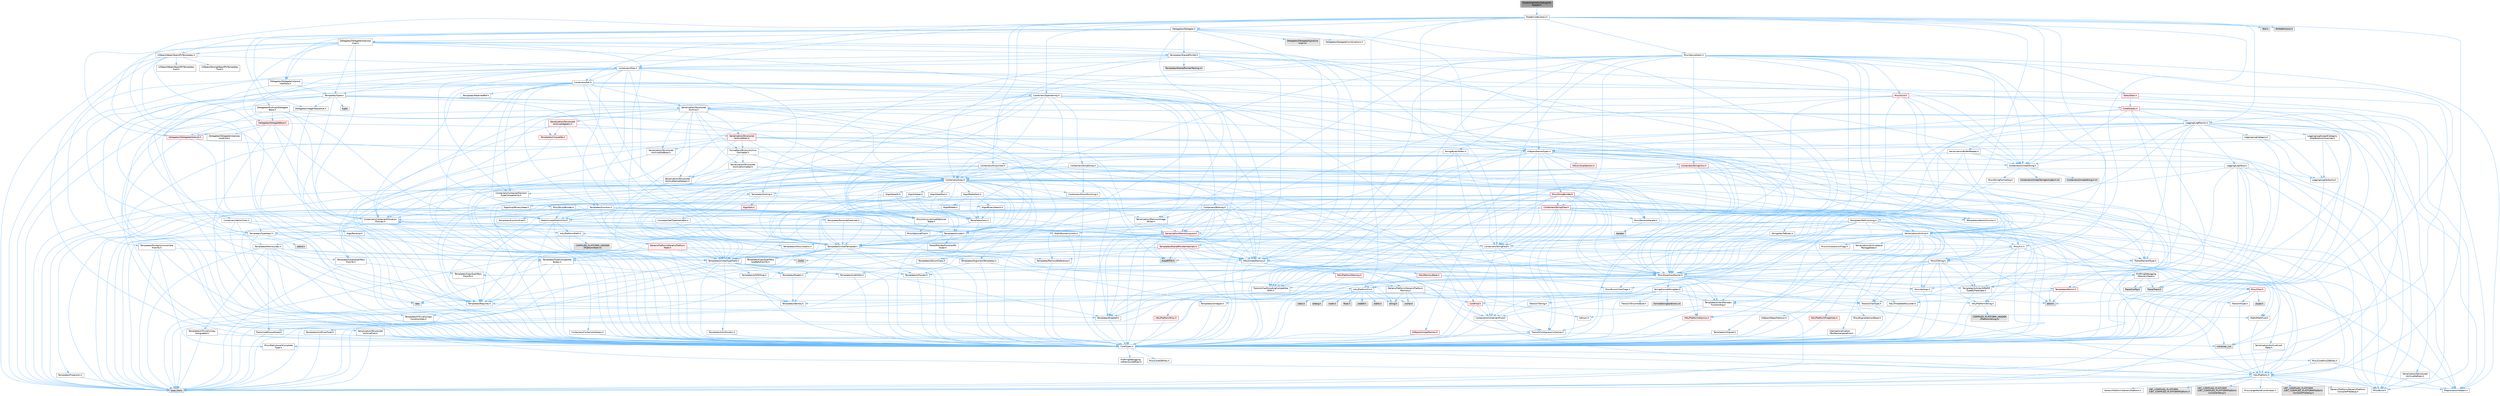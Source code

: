 digraph "ShaderStableKeyDebugInfoReader.h"
{
 // INTERACTIVE_SVG=YES
 // LATEX_PDF_SIZE
  bgcolor="transparent";
  edge [fontname=Helvetica,fontsize=10,labelfontname=Helvetica,labelfontsize=10];
  node [fontname=Helvetica,fontsize=10,shape=box,height=0.2,width=0.4];
  Node1 [id="Node000001",label="ShaderStableKeyDebugInfo\lReader.h",height=0.2,width=0.4,color="gray40", fillcolor="grey60", style="filled", fontcolor="black",tooltip=" "];
  Node1 -> Node2 [id="edge1_Node000001_Node000002",color="steelblue1",style="solid",tooltip=" "];
  Node2 [id="Node000002",label="ShaderCodeLibrary.h",height=0.2,width=0.4,color="grey40", fillcolor="white", style="filled",URL="$d0/d8f/ShaderCodeLibrary_8h.html",tooltip=" "];
  Node2 -> Node3 [id="edge2_Node000002_Node000003",color="steelblue1",style="solid",tooltip=" "];
  Node3 [id="Node000003",label="Containers/Array.h",height=0.2,width=0.4,color="grey40", fillcolor="white", style="filled",URL="$df/dd0/Array_8h.html",tooltip=" "];
  Node3 -> Node4 [id="edge3_Node000003_Node000004",color="steelblue1",style="solid",tooltip=" "];
  Node4 [id="Node000004",label="CoreTypes.h",height=0.2,width=0.4,color="grey40", fillcolor="white", style="filled",URL="$dc/dec/CoreTypes_8h.html",tooltip=" "];
  Node4 -> Node5 [id="edge4_Node000004_Node000005",color="steelblue1",style="solid",tooltip=" "];
  Node5 [id="Node000005",label="HAL/Platform.h",height=0.2,width=0.4,color="grey40", fillcolor="white", style="filled",URL="$d9/dd0/Platform_8h.html",tooltip=" "];
  Node5 -> Node6 [id="edge5_Node000005_Node000006",color="steelblue1",style="solid",tooltip=" "];
  Node6 [id="Node000006",label="Misc/Build.h",height=0.2,width=0.4,color="grey40", fillcolor="white", style="filled",URL="$d3/dbb/Build_8h.html",tooltip=" "];
  Node5 -> Node7 [id="edge6_Node000005_Node000007",color="steelblue1",style="solid",tooltip=" "];
  Node7 [id="Node000007",label="Misc/LargeWorldCoordinates.h",height=0.2,width=0.4,color="grey40", fillcolor="white", style="filled",URL="$d2/dcb/LargeWorldCoordinates_8h.html",tooltip=" "];
  Node5 -> Node8 [id="edge7_Node000005_Node000008",color="steelblue1",style="solid",tooltip=" "];
  Node8 [id="Node000008",label="type_traits",height=0.2,width=0.4,color="grey60", fillcolor="#E0E0E0", style="filled",tooltip=" "];
  Node5 -> Node9 [id="edge8_Node000005_Node000009",color="steelblue1",style="solid",tooltip=" "];
  Node9 [id="Node000009",label="PreprocessorHelpers.h",height=0.2,width=0.4,color="grey40", fillcolor="white", style="filled",URL="$db/ddb/PreprocessorHelpers_8h.html",tooltip=" "];
  Node5 -> Node10 [id="edge9_Node000005_Node000010",color="steelblue1",style="solid",tooltip=" "];
  Node10 [id="Node000010",label="UBT_COMPILED_PLATFORM\l/UBT_COMPILED_PLATFORMPlatform\lCompilerPreSetup.h",height=0.2,width=0.4,color="grey60", fillcolor="#E0E0E0", style="filled",tooltip=" "];
  Node5 -> Node11 [id="edge10_Node000005_Node000011",color="steelblue1",style="solid",tooltip=" "];
  Node11 [id="Node000011",label="GenericPlatform/GenericPlatform\lCompilerPreSetup.h",height=0.2,width=0.4,color="grey40", fillcolor="white", style="filled",URL="$d9/dc8/GenericPlatformCompilerPreSetup_8h.html",tooltip=" "];
  Node5 -> Node12 [id="edge11_Node000005_Node000012",color="steelblue1",style="solid",tooltip=" "];
  Node12 [id="Node000012",label="GenericPlatform/GenericPlatform.h",height=0.2,width=0.4,color="grey40", fillcolor="white", style="filled",URL="$d6/d84/GenericPlatform_8h.html",tooltip=" "];
  Node5 -> Node13 [id="edge12_Node000005_Node000013",color="steelblue1",style="solid",tooltip=" "];
  Node13 [id="Node000013",label="UBT_COMPILED_PLATFORM\l/UBT_COMPILED_PLATFORMPlatform.h",height=0.2,width=0.4,color="grey60", fillcolor="#E0E0E0", style="filled",tooltip=" "];
  Node5 -> Node14 [id="edge13_Node000005_Node000014",color="steelblue1",style="solid",tooltip=" "];
  Node14 [id="Node000014",label="UBT_COMPILED_PLATFORM\l/UBT_COMPILED_PLATFORMPlatform\lCompilerSetup.h",height=0.2,width=0.4,color="grey60", fillcolor="#E0E0E0", style="filled",tooltip=" "];
  Node4 -> Node15 [id="edge14_Node000004_Node000015",color="steelblue1",style="solid",tooltip=" "];
  Node15 [id="Node000015",label="ProfilingDebugging\l/UMemoryDefines.h",height=0.2,width=0.4,color="grey40", fillcolor="white", style="filled",URL="$d2/da2/UMemoryDefines_8h.html",tooltip=" "];
  Node4 -> Node16 [id="edge15_Node000004_Node000016",color="steelblue1",style="solid",tooltip=" "];
  Node16 [id="Node000016",label="Misc/CoreMiscDefines.h",height=0.2,width=0.4,color="grey40", fillcolor="white", style="filled",URL="$da/d38/CoreMiscDefines_8h.html",tooltip=" "];
  Node16 -> Node5 [id="edge16_Node000016_Node000005",color="steelblue1",style="solid",tooltip=" "];
  Node16 -> Node9 [id="edge17_Node000016_Node000009",color="steelblue1",style="solid",tooltip=" "];
  Node4 -> Node17 [id="edge18_Node000004_Node000017",color="steelblue1",style="solid",tooltip=" "];
  Node17 [id="Node000017",label="Misc/CoreDefines.h",height=0.2,width=0.4,color="grey40", fillcolor="white", style="filled",URL="$d3/dd2/CoreDefines_8h.html",tooltip=" "];
  Node3 -> Node18 [id="edge19_Node000003_Node000018",color="steelblue1",style="solid",tooltip=" "];
  Node18 [id="Node000018",label="Misc/AssertionMacros.h",height=0.2,width=0.4,color="grey40", fillcolor="white", style="filled",URL="$d0/dfa/AssertionMacros_8h.html",tooltip=" "];
  Node18 -> Node4 [id="edge20_Node000018_Node000004",color="steelblue1",style="solid",tooltip=" "];
  Node18 -> Node5 [id="edge21_Node000018_Node000005",color="steelblue1",style="solid",tooltip=" "];
  Node18 -> Node19 [id="edge22_Node000018_Node000019",color="steelblue1",style="solid",tooltip=" "];
  Node19 [id="Node000019",label="HAL/PlatformMisc.h",height=0.2,width=0.4,color="red", fillcolor="#FFF0F0", style="filled",URL="$d0/df5/PlatformMisc_8h.html",tooltip=" "];
  Node19 -> Node4 [id="edge23_Node000019_Node000004",color="steelblue1",style="solid",tooltip=" "];
  Node18 -> Node9 [id="edge24_Node000018_Node000009",color="steelblue1",style="solid",tooltip=" "];
  Node18 -> Node55 [id="edge25_Node000018_Node000055",color="steelblue1",style="solid",tooltip=" "];
  Node55 [id="Node000055",label="Templates/EnableIf.h",height=0.2,width=0.4,color="grey40", fillcolor="white", style="filled",URL="$d7/d60/EnableIf_8h.html",tooltip=" "];
  Node55 -> Node4 [id="edge26_Node000055_Node000004",color="steelblue1",style="solid",tooltip=" "];
  Node18 -> Node56 [id="edge27_Node000018_Node000056",color="steelblue1",style="solid",tooltip=" "];
  Node56 [id="Node000056",label="Templates/IsArrayOrRefOf\lTypeByPredicate.h",height=0.2,width=0.4,color="grey40", fillcolor="white", style="filled",URL="$d6/da1/IsArrayOrRefOfTypeByPredicate_8h.html",tooltip=" "];
  Node56 -> Node4 [id="edge28_Node000056_Node000004",color="steelblue1",style="solid",tooltip=" "];
  Node18 -> Node57 [id="edge29_Node000018_Node000057",color="steelblue1",style="solid",tooltip=" "];
  Node57 [id="Node000057",label="Templates/IsValidVariadic\lFunctionArg.h",height=0.2,width=0.4,color="grey40", fillcolor="white", style="filled",URL="$d0/dc8/IsValidVariadicFunctionArg_8h.html",tooltip=" "];
  Node57 -> Node4 [id="edge30_Node000057_Node000004",color="steelblue1",style="solid",tooltip=" "];
  Node57 -> Node58 [id="edge31_Node000057_Node000058",color="steelblue1",style="solid",tooltip=" "];
  Node58 [id="Node000058",label="IsEnum.h",height=0.2,width=0.4,color="grey40", fillcolor="white", style="filled",URL="$d4/de5/IsEnum_8h.html",tooltip=" "];
  Node57 -> Node8 [id="edge32_Node000057_Node000008",color="steelblue1",style="solid",tooltip=" "];
  Node18 -> Node59 [id="edge33_Node000018_Node000059",color="steelblue1",style="solid",tooltip=" "];
  Node59 [id="Node000059",label="Traits/IsCharEncodingCompatible\lWith.h",height=0.2,width=0.4,color="grey40", fillcolor="white", style="filled",URL="$df/dd1/IsCharEncodingCompatibleWith_8h.html",tooltip=" "];
  Node59 -> Node8 [id="edge34_Node000059_Node000008",color="steelblue1",style="solid",tooltip=" "];
  Node59 -> Node60 [id="edge35_Node000059_Node000060",color="steelblue1",style="solid",tooltip=" "];
  Node60 [id="Node000060",label="Traits/IsCharType.h",height=0.2,width=0.4,color="grey40", fillcolor="white", style="filled",URL="$db/d51/IsCharType_8h.html",tooltip=" "];
  Node60 -> Node4 [id="edge36_Node000060_Node000004",color="steelblue1",style="solid",tooltip=" "];
  Node18 -> Node61 [id="edge37_Node000018_Node000061",color="steelblue1",style="solid",tooltip=" "];
  Node61 [id="Node000061",label="Misc/VarArgs.h",height=0.2,width=0.4,color="grey40", fillcolor="white", style="filled",URL="$d5/d6f/VarArgs_8h.html",tooltip=" "];
  Node61 -> Node4 [id="edge38_Node000061_Node000004",color="steelblue1",style="solid",tooltip=" "];
  Node18 -> Node62 [id="edge39_Node000018_Node000062",color="steelblue1",style="solid",tooltip=" "];
  Node62 [id="Node000062",label="String/FormatStringSan.h",height=0.2,width=0.4,color="grey40", fillcolor="white", style="filled",URL="$d3/d8b/FormatStringSan_8h.html",tooltip=" "];
  Node62 -> Node8 [id="edge40_Node000062_Node000008",color="steelblue1",style="solid",tooltip=" "];
  Node62 -> Node4 [id="edge41_Node000062_Node000004",color="steelblue1",style="solid",tooltip=" "];
  Node62 -> Node63 [id="edge42_Node000062_Node000063",color="steelblue1",style="solid",tooltip=" "];
  Node63 [id="Node000063",label="Templates/Requires.h",height=0.2,width=0.4,color="grey40", fillcolor="white", style="filled",URL="$dc/d96/Requires_8h.html",tooltip=" "];
  Node63 -> Node55 [id="edge43_Node000063_Node000055",color="steelblue1",style="solid",tooltip=" "];
  Node63 -> Node8 [id="edge44_Node000063_Node000008",color="steelblue1",style="solid",tooltip=" "];
  Node62 -> Node64 [id="edge45_Node000062_Node000064",color="steelblue1",style="solid",tooltip=" "];
  Node64 [id="Node000064",label="Templates/Identity.h",height=0.2,width=0.4,color="grey40", fillcolor="white", style="filled",URL="$d0/dd5/Identity_8h.html",tooltip=" "];
  Node62 -> Node57 [id="edge46_Node000062_Node000057",color="steelblue1",style="solid",tooltip=" "];
  Node62 -> Node60 [id="edge47_Node000062_Node000060",color="steelblue1",style="solid",tooltip=" "];
  Node62 -> Node65 [id="edge48_Node000062_Node000065",color="steelblue1",style="solid",tooltip=" "];
  Node65 [id="Node000065",label="Traits/IsTEnumAsByte.h",height=0.2,width=0.4,color="grey40", fillcolor="white", style="filled",URL="$d1/de6/IsTEnumAsByte_8h.html",tooltip=" "];
  Node62 -> Node66 [id="edge49_Node000062_Node000066",color="steelblue1",style="solid",tooltip=" "];
  Node66 [id="Node000066",label="Traits/IsTString.h",height=0.2,width=0.4,color="grey40", fillcolor="white", style="filled",URL="$d0/df8/IsTString_8h.html",tooltip=" "];
  Node66 -> Node27 [id="edge50_Node000066_Node000027",color="steelblue1",style="solid",tooltip=" "];
  Node27 [id="Node000027",label="Containers/ContainersFwd.h",height=0.2,width=0.4,color="grey40", fillcolor="white", style="filled",URL="$d4/d0a/ContainersFwd_8h.html",tooltip=" "];
  Node27 -> Node5 [id="edge51_Node000027_Node000005",color="steelblue1",style="solid",tooltip=" "];
  Node27 -> Node4 [id="edge52_Node000027_Node000004",color="steelblue1",style="solid",tooltip=" "];
  Node27 -> Node24 [id="edge53_Node000027_Node000024",color="steelblue1",style="solid",tooltip=" "];
  Node24 [id="Node000024",label="Traits/IsContiguousContainer.h",height=0.2,width=0.4,color="grey40", fillcolor="white", style="filled",URL="$d5/d3c/IsContiguousContainer_8h.html",tooltip=" "];
  Node24 -> Node4 [id="edge54_Node000024_Node000004",color="steelblue1",style="solid",tooltip=" "];
  Node24 -> Node25 [id="edge55_Node000024_Node000025",color="steelblue1",style="solid",tooltip=" "];
  Node25 [id="Node000025",label="Misc/StaticAssertComplete\lType.h",height=0.2,width=0.4,color="grey40", fillcolor="white", style="filled",URL="$d5/d4e/StaticAssertCompleteType_8h.html",tooltip=" "];
  Node24 -> Node23 [id="edge56_Node000024_Node000023",color="steelblue1",style="solid",tooltip=" "];
  Node23 [id="Node000023",label="initializer_list",height=0.2,width=0.4,color="grey60", fillcolor="#E0E0E0", style="filled",tooltip=" "];
  Node62 -> Node27 [id="edge57_Node000062_Node000027",color="steelblue1",style="solid",tooltip=" "];
  Node62 -> Node67 [id="edge58_Node000062_Node000067",color="steelblue1",style="solid",tooltip=" "];
  Node67 [id="Node000067",label="FormatStringSanErrors.inl",height=0.2,width=0.4,color="grey60", fillcolor="#E0E0E0", style="filled",tooltip=" "];
  Node18 -> Node68 [id="edge59_Node000018_Node000068",color="steelblue1",style="solid",tooltip=" "];
  Node68 [id="Node000068",label="atomic",height=0.2,width=0.4,color="grey60", fillcolor="#E0E0E0", style="filled",tooltip=" "];
  Node3 -> Node69 [id="edge60_Node000003_Node000069",color="steelblue1",style="solid",tooltip=" "];
  Node69 [id="Node000069",label="Misc/IntrusiveUnsetOptional\lState.h",height=0.2,width=0.4,color="grey40", fillcolor="white", style="filled",URL="$d2/d0a/IntrusiveUnsetOptionalState_8h.html",tooltip=" "];
  Node69 -> Node70 [id="edge61_Node000069_Node000070",color="steelblue1",style="solid",tooltip=" "];
  Node70 [id="Node000070",label="Misc/OptionalFwd.h",height=0.2,width=0.4,color="grey40", fillcolor="white", style="filled",URL="$dc/d50/OptionalFwd_8h.html",tooltip=" "];
  Node3 -> Node71 [id="edge62_Node000003_Node000071",color="steelblue1",style="solid",tooltip=" "];
  Node71 [id="Node000071",label="Misc/ReverseIterate.h",height=0.2,width=0.4,color="grey40", fillcolor="white", style="filled",URL="$db/de3/ReverseIterate_8h.html",tooltip=" "];
  Node71 -> Node5 [id="edge63_Node000071_Node000005",color="steelblue1",style="solid",tooltip=" "];
  Node71 -> Node72 [id="edge64_Node000071_Node000072",color="steelblue1",style="solid",tooltip=" "];
  Node72 [id="Node000072",label="iterator",height=0.2,width=0.4,color="grey60", fillcolor="#E0E0E0", style="filled",tooltip=" "];
  Node3 -> Node73 [id="edge65_Node000003_Node000073",color="steelblue1",style="solid",tooltip=" "];
  Node73 [id="Node000073",label="HAL/UnrealMemory.h",height=0.2,width=0.4,color="grey40", fillcolor="white", style="filled",URL="$d9/d96/UnrealMemory_8h.html",tooltip=" "];
  Node73 -> Node4 [id="edge66_Node000073_Node000004",color="steelblue1",style="solid",tooltip=" "];
  Node73 -> Node74 [id="edge67_Node000073_Node000074",color="steelblue1",style="solid",tooltip=" "];
  Node74 [id="Node000074",label="GenericPlatform/GenericPlatform\lMemory.h",height=0.2,width=0.4,color="grey40", fillcolor="white", style="filled",URL="$dd/d22/GenericPlatformMemory_8h.html",tooltip=" "];
  Node74 -> Node26 [id="edge68_Node000074_Node000026",color="steelblue1",style="solid",tooltip=" "];
  Node26 [id="Node000026",label="CoreFwd.h",height=0.2,width=0.4,color="red", fillcolor="#FFF0F0", style="filled",URL="$d1/d1e/CoreFwd_8h.html",tooltip=" "];
  Node26 -> Node4 [id="edge69_Node000026_Node000004",color="steelblue1",style="solid",tooltip=" "];
  Node26 -> Node27 [id="edge70_Node000026_Node000027",color="steelblue1",style="solid",tooltip=" "];
  Node26 -> Node28 [id="edge71_Node000026_Node000028",color="steelblue1",style="solid",tooltip=" "];
  Node28 [id="Node000028",label="Math/MathFwd.h",height=0.2,width=0.4,color="grey40", fillcolor="white", style="filled",URL="$d2/d10/MathFwd_8h.html",tooltip=" "];
  Node28 -> Node5 [id="edge72_Node000028_Node000005",color="steelblue1",style="solid",tooltip=" "];
  Node74 -> Node4 [id="edge73_Node000074_Node000004",color="steelblue1",style="solid",tooltip=" "];
  Node74 -> Node75 [id="edge74_Node000074_Node000075",color="steelblue1",style="solid",tooltip=" "];
  Node75 [id="Node000075",label="HAL/PlatformString.h",height=0.2,width=0.4,color="grey40", fillcolor="white", style="filled",URL="$db/db5/PlatformString_8h.html",tooltip=" "];
  Node75 -> Node4 [id="edge75_Node000075_Node000004",color="steelblue1",style="solid",tooltip=" "];
  Node75 -> Node76 [id="edge76_Node000075_Node000076",color="steelblue1",style="solid",tooltip=" "];
  Node76 [id="Node000076",label="COMPILED_PLATFORM_HEADER\l(PlatformString.h)",height=0.2,width=0.4,color="grey60", fillcolor="#E0E0E0", style="filled",tooltip=" "];
  Node74 -> Node40 [id="edge77_Node000074_Node000040",color="steelblue1",style="solid",tooltip=" "];
  Node40 [id="Node000040",label="string.h",height=0.2,width=0.4,color="grey60", fillcolor="#E0E0E0", style="filled",tooltip=" "];
  Node74 -> Node33 [id="edge78_Node000074_Node000033",color="steelblue1",style="solid",tooltip=" "];
  Node33 [id="Node000033",label="wchar.h",height=0.2,width=0.4,color="grey60", fillcolor="#E0E0E0", style="filled",tooltip=" "];
  Node73 -> Node77 [id="edge79_Node000073_Node000077",color="steelblue1",style="solid",tooltip=" "];
  Node77 [id="Node000077",label="HAL/MemoryBase.h",height=0.2,width=0.4,color="red", fillcolor="#FFF0F0", style="filled",URL="$d6/d9f/MemoryBase_8h.html",tooltip=" "];
  Node77 -> Node4 [id="edge80_Node000077_Node000004",color="steelblue1",style="solid",tooltip=" "];
  Node77 -> Node48 [id="edge81_Node000077_Node000048",color="steelblue1",style="solid",tooltip=" "];
  Node48 [id="Node000048",label="HAL/PlatformAtomics.h",height=0.2,width=0.4,color="red", fillcolor="#FFF0F0", style="filled",URL="$d3/d36/PlatformAtomics_8h.html",tooltip=" "];
  Node48 -> Node4 [id="edge82_Node000048_Node000004",color="steelblue1",style="solid",tooltip=" "];
  Node77 -> Node31 [id="edge83_Node000077_Node000031",color="steelblue1",style="solid",tooltip=" "];
  Node31 [id="Node000031",label="HAL/PlatformCrt.h",height=0.2,width=0.4,color="grey40", fillcolor="white", style="filled",URL="$d8/d75/PlatformCrt_8h.html",tooltip=" "];
  Node31 -> Node32 [id="edge84_Node000031_Node000032",color="steelblue1",style="solid",tooltip=" "];
  Node32 [id="Node000032",label="new",height=0.2,width=0.4,color="grey60", fillcolor="#E0E0E0", style="filled",tooltip=" "];
  Node31 -> Node33 [id="edge85_Node000031_Node000033",color="steelblue1",style="solid",tooltip=" "];
  Node31 -> Node34 [id="edge86_Node000031_Node000034",color="steelblue1",style="solid",tooltip=" "];
  Node34 [id="Node000034",label="stddef.h",height=0.2,width=0.4,color="grey60", fillcolor="#E0E0E0", style="filled",tooltip=" "];
  Node31 -> Node35 [id="edge87_Node000031_Node000035",color="steelblue1",style="solid",tooltip=" "];
  Node35 [id="Node000035",label="stdlib.h",height=0.2,width=0.4,color="grey60", fillcolor="#E0E0E0", style="filled",tooltip=" "];
  Node31 -> Node36 [id="edge88_Node000031_Node000036",color="steelblue1",style="solid",tooltip=" "];
  Node36 [id="Node000036",label="stdio.h",height=0.2,width=0.4,color="grey60", fillcolor="#E0E0E0", style="filled",tooltip=" "];
  Node31 -> Node37 [id="edge89_Node000031_Node000037",color="steelblue1",style="solid",tooltip=" "];
  Node37 [id="Node000037",label="stdarg.h",height=0.2,width=0.4,color="grey60", fillcolor="#E0E0E0", style="filled",tooltip=" "];
  Node31 -> Node38 [id="edge90_Node000031_Node000038",color="steelblue1",style="solid",tooltip=" "];
  Node38 [id="Node000038",label="math.h",height=0.2,width=0.4,color="grey60", fillcolor="#E0E0E0", style="filled",tooltip=" "];
  Node31 -> Node39 [id="edge91_Node000031_Node000039",color="steelblue1",style="solid",tooltip=" "];
  Node39 [id="Node000039",label="float.h",height=0.2,width=0.4,color="grey60", fillcolor="#E0E0E0", style="filled",tooltip=" "];
  Node31 -> Node40 [id="edge92_Node000031_Node000040",color="steelblue1",style="solid",tooltip=" "];
  Node77 -> Node81 [id="edge93_Node000077_Node000081",color="steelblue1",style="solid",tooltip=" "];
  Node81 [id="Node000081",label="Templates/Atomic.h",height=0.2,width=0.4,color="red", fillcolor="#FFF0F0", style="filled",URL="$d3/d91/Atomic_8h.html",tooltip=" "];
  Node81 -> Node82 [id="edge94_Node000081_Node000082",color="steelblue1",style="solid",tooltip=" "];
  Node82 [id="Node000082",label="HAL/ThreadSafeCounter.h",height=0.2,width=0.4,color="grey40", fillcolor="white", style="filled",URL="$dc/dc9/ThreadSafeCounter_8h.html",tooltip=" "];
  Node82 -> Node4 [id="edge95_Node000082_Node000004",color="steelblue1",style="solid",tooltip=" "];
  Node82 -> Node48 [id="edge96_Node000082_Node000048",color="steelblue1",style="solid",tooltip=" "];
  Node81 -> Node84 [id="edge97_Node000081_Node000084",color="steelblue1",style="solid",tooltip=" "];
  Node84 [id="Node000084",label="Templates/IsIntegral.h",height=0.2,width=0.4,color="grey40", fillcolor="white", style="filled",URL="$da/d64/IsIntegral_8h.html",tooltip=" "];
  Node84 -> Node4 [id="edge98_Node000084_Node000004",color="steelblue1",style="solid",tooltip=" "];
  Node81 -> Node89 [id="edge99_Node000081_Node000089",color="steelblue1",style="solid",tooltip=" "];
  Node89 [id="Node000089",label="Traits/IntType.h",height=0.2,width=0.4,color="grey40", fillcolor="white", style="filled",URL="$d7/deb/IntType_8h.html",tooltip=" "];
  Node89 -> Node5 [id="edge100_Node000089_Node000005",color="steelblue1",style="solid",tooltip=" "];
  Node81 -> Node68 [id="edge101_Node000081_Node000068",color="steelblue1",style="solid",tooltip=" "];
  Node73 -> Node90 [id="edge102_Node000073_Node000090",color="steelblue1",style="solid",tooltip=" "];
  Node90 [id="Node000090",label="HAL/PlatformMemory.h",height=0.2,width=0.4,color="red", fillcolor="#FFF0F0", style="filled",URL="$de/d68/PlatformMemory_8h.html",tooltip=" "];
  Node90 -> Node4 [id="edge103_Node000090_Node000004",color="steelblue1",style="solid",tooltip=" "];
  Node90 -> Node74 [id="edge104_Node000090_Node000074",color="steelblue1",style="solid",tooltip=" "];
  Node73 -> Node92 [id="edge105_Node000073_Node000092",color="steelblue1",style="solid",tooltip=" "];
  Node92 [id="Node000092",label="ProfilingDebugging\l/MemoryTrace.h",height=0.2,width=0.4,color="grey40", fillcolor="white", style="filled",URL="$da/dd7/MemoryTrace_8h.html",tooltip=" "];
  Node92 -> Node5 [id="edge106_Node000092_Node000005",color="steelblue1",style="solid",tooltip=" "];
  Node92 -> Node43 [id="edge107_Node000092_Node000043",color="steelblue1",style="solid",tooltip=" "];
  Node43 [id="Node000043",label="Misc/EnumClassFlags.h",height=0.2,width=0.4,color="grey40", fillcolor="white", style="filled",URL="$d8/de7/EnumClassFlags_8h.html",tooltip=" "];
  Node92 -> Node51 [id="edge108_Node000092_Node000051",color="steelblue1",style="solid",tooltip=" "];
  Node51 [id="Node000051",label="Trace/Config.h",height=0.2,width=0.4,color="grey60", fillcolor="#E0E0E0", style="filled",tooltip=" "];
  Node92 -> Node54 [id="edge109_Node000092_Node000054",color="steelblue1",style="solid",tooltip=" "];
  Node54 [id="Node000054",label="Trace/Trace.h",height=0.2,width=0.4,color="grey60", fillcolor="#E0E0E0", style="filled",tooltip=" "];
  Node73 -> Node93 [id="edge110_Node000073_Node000093",color="steelblue1",style="solid",tooltip=" "];
  Node93 [id="Node000093",label="Templates/IsPointer.h",height=0.2,width=0.4,color="grey40", fillcolor="white", style="filled",URL="$d7/d05/IsPointer_8h.html",tooltip=" "];
  Node93 -> Node4 [id="edge111_Node000093_Node000004",color="steelblue1",style="solid",tooltip=" "];
  Node3 -> Node94 [id="edge112_Node000003_Node000094",color="steelblue1",style="solid",tooltip=" "];
  Node94 [id="Node000094",label="Templates/UnrealTypeTraits.h",height=0.2,width=0.4,color="grey40", fillcolor="white", style="filled",URL="$d2/d2d/UnrealTypeTraits_8h.html",tooltip=" "];
  Node94 -> Node4 [id="edge113_Node000094_Node000004",color="steelblue1",style="solid",tooltip=" "];
  Node94 -> Node93 [id="edge114_Node000094_Node000093",color="steelblue1",style="solid",tooltip=" "];
  Node94 -> Node18 [id="edge115_Node000094_Node000018",color="steelblue1",style="solid",tooltip=" "];
  Node94 -> Node86 [id="edge116_Node000094_Node000086",color="steelblue1",style="solid",tooltip=" "];
  Node86 [id="Node000086",label="Templates/AndOrNot.h",height=0.2,width=0.4,color="grey40", fillcolor="white", style="filled",URL="$db/d0a/AndOrNot_8h.html",tooltip=" "];
  Node86 -> Node4 [id="edge117_Node000086_Node000004",color="steelblue1",style="solid",tooltip=" "];
  Node94 -> Node55 [id="edge118_Node000094_Node000055",color="steelblue1",style="solid",tooltip=" "];
  Node94 -> Node95 [id="edge119_Node000094_Node000095",color="steelblue1",style="solid",tooltip=" "];
  Node95 [id="Node000095",label="Templates/IsArithmetic.h",height=0.2,width=0.4,color="grey40", fillcolor="white", style="filled",URL="$d2/d5d/IsArithmetic_8h.html",tooltip=" "];
  Node95 -> Node4 [id="edge120_Node000095_Node000004",color="steelblue1",style="solid",tooltip=" "];
  Node94 -> Node58 [id="edge121_Node000094_Node000058",color="steelblue1",style="solid",tooltip=" "];
  Node94 -> Node96 [id="edge122_Node000094_Node000096",color="steelblue1",style="solid",tooltip=" "];
  Node96 [id="Node000096",label="Templates/Models.h",height=0.2,width=0.4,color="grey40", fillcolor="white", style="filled",URL="$d3/d0c/Models_8h.html",tooltip=" "];
  Node96 -> Node64 [id="edge123_Node000096_Node000064",color="steelblue1",style="solid",tooltip=" "];
  Node94 -> Node97 [id="edge124_Node000094_Node000097",color="steelblue1",style="solid",tooltip=" "];
  Node97 [id="Node000097",label="Templates/IsPODType.h",height=0.2,width=0.4,color="grey40", fillcolor="white", style="filled",URL="$d7/db1/IsPODType_8h.html",tooltip=" "];
  Node97 -> Node4 [id="edge125_Node000097_Node000004",color="steelblue1",style="solid",tooltip=" "];
  Node94 -> Node98 [id="edge126_Node000094_Node000098",color="steelblue1",style="solid",tooltip=" "];
  Node98 [id="Node000098",label="Templates/IsUECoreType.h",height=0.2,width=0.4,color="grey40", fillcolor="white", style="filled",URL="$d1/db8/IsUECoreType_8h.html",tooltip=" "];
  Node98 -> Node4 [id="edge127_Node000098_Node000004",color="steelblue1",style="solid",tooltip=" "];
  Node98 -> Node8 [id="edge128_Node000098_Node000008",color="steelblue1",style="solid",tooltip=" "];
  Node94 -> Node87 [id="edge129_Node000094_Node000087",color="steelblue1",style="solid",tooltip=" "];
  Node87 [id="Node000087",label="Templates/IsTriviallyCopy\lConstructible.h",height=0.2,width=0.4,color="grey40", fillcolor="white", style="filled",URL="$d3/d78/IsTriviallyCopyConstructible_8h.html",tooltip=" "];
  Node87 -> Node4 [id="edge130_Node000087_Node000004",color="steelblue1",style="solid",tooltip=" "];
  Node87 -> Node8 [id="edge131_Node000087_Node000008",color="steelblue1",style="solid",tooltip=" "];
  Node3 -> Node99 [id="edge132_Node000003_Node000099",color="steelblue1",style="solid",tooltip=" "];
  Node99 [id="Node000099",label="Templates/UnrealTemplate.h",height=0.2,width=0.4,color="grey40", fillcolor="white", style="filled",URL="$d4/d24/UnrealTemplate_8h.html",tooltip=" "];
  Node99 -> Node4 [id="edge133_Node000099_Node000004",color="steelblue1",style="solid",tooltip=" "];
  Node99 -> Node93 [id="edge134_Node000099_Node000093",color="steelblue1",style="solid",tooltip=" "];
  Node99 -> Node73 [id="edge135_Node000099_Node000073",color="steelblue1",style="solid",tooltip=" "];
  Node99 -> Node100 [id="edge136_Node000099_Node000100",color="steelblue1",style="solid",tooltip=" "];
  Node100 [id="Node000100",label="Templates/CopyQualifiers\lAndRefsFromTo.h",height=0.2,width=0.4,color="grey40", fillcolor="white", style="filled",URL="$d3/db3/CopyQualifiersAndRefsFromTo_8h.html",tooltip=" "];
  Node100 -> Node101 [id="edge137_Node000100_Node000101",color="steelblue1",style="solid",tooltip=" "];
  Node101 [id="Node000101",label="Templates/CopyQualifiers\lFromTo.h",height=0.2,width=0.4,color="grey40", fillcolor="white", style="filled",URL="$d5/db4/CopyQualifiersFromTo_8h.html",tooltip=" "];
  Node99 -> Node94 [id="edge138_Node000099_Node000094",color="steelblue1",style="solid",tooltip=" "];
  Node99 -> Node102 [id="edge139_Node000099_Node000102",color="steelblue1",style="solid",tooltip=" "];
  Node102 [id="Node000102",label="Templates/RemoveReference.h",height=0.2,width=0.4,color="grey40", fillcolor="white", style="filled",URL="$da/dbe/RemoveReference_8h.html",tooltip=" "];
  Node102 -> Node4 [id="edge140_Node000102_Node000004",color="steelblue1",style="solid",tooltip=" "];
  Node99 -> Node63 [id="edge141_Node000099_Node000063",color="steelblue1",style="solid",tooltip=" "];
  Node99 -> Node103 [id="edge142_Node000099_Node000103",color="steelblue1",style="solid",tooltip=" "];
  Node103 [id="Node000103",label="Templates/TypeCompatible\lBytes.h",height=0.2,width=0.4,color="grey40", fillcolor="white", style="filled",URL="$df/d0a/TypeCompatibleBytes_8h.html",tooltip=" "];
  Node103 -> Node4 [id="edge143_Node000103_Node000004",color="steelblue1",style="solid",tooltip=" "];
  Node103 -> Node40 [id="edge144_Node000103_Node000040",color="steelblue1",style="solid",tooltip=" "];
  Node103 -> Node32 [id="edge145_Node000103_Node000032",color="steelblue1",style="solid",tooltip=" "];
  Node103 -> Node8 [id="edge146_Node000103_Node000008",color="steelblue1",style="solid",tooltip=" "];
  Node99 -> Node64 [id="edge147_Node000099_Node000064",color="steelblue1",style="solid",tooltip=" "];
  Node99 -> Node24 [id="edge148_Node000099_Node000024",color="steelblue1",style="solid",tooltip=" "];
  Node99 -> Node104 [id="edge149_Node000099_Node000104",color="steelblue1",style="solid",tooltip=" "];
  Node104 [id="Node000104",label="Traits/UseBitwiseSwap.h",height=0.2,width=0.4,color="grey40", fillcolor="white", style="filled",URL="$db/df3/UseBitwiseSwap_8h.html",tooltip=" "];
  Node104 -> Node4 [id="edge150_Node000104_Node000004",color="steelblue1",style="solid",tooltip=" "];
  Node104 -> Node8 [id="edge151_Node000104_Node000008",color="steelblue1",style="solid",tooltip=" "];
  Node99 -> Node8 [id="edge152_Node000099_Node000008",color="steelblue1",style="solid",tooltip=" "];
  Node3 -> Node105 [id="edge153_Node000003_Node000105",color="steelblue1",style="solid",tooltip=" "];
  Node105 [id="Node000105",label="Containers/AllowShrinking.h",height=0.2,width=0.4,color="grey40", fillcolor="white", style="filled",URL="$d7/d1a/AllowShrinking_8h.html",tooltip=" "];
  Node105 -> Node4 [id="edge154_Node000105_Node000004",color="steelblue1",style="solid",tooltip=" "];
  Node3 -> Node106 [id="edge155_Node000003_Node000106",color="steelblue1",style="solid",tooltip=" "];
  Node106 [id="Node000106",label="Containers/ContainerAllocation\lPolicies.h",height=0.2,width=0.4,color="grey40", fillcolor="white", style="filled",URL="$d7/dff/ContainerAllocationPolicies_8h.html",tooltip=" "];
  Node106 -> Node4 [id="edge156_Node000106_Node000004",color="steelblue1",style="solid",tooltip=" "];
  Node106 -> Node107 [id="edge157_Node000106_Node000107",color="steelblue1",style="solid",tooltip=" "];
  Node107 [id="Node000107",label="Containers/ContainerHelpers.h",height=0.2,width=0.4,color="grey40", fillcolor="white", style="filled",URL="$d7/d33/ContainerHelpers_8h.html",tooltip=" "];
  Node107 -> Node4 [id="edge158_Node000107_Node000004",color="steelblue1",style="solid",tooltip=" "];
  Node106 -> Node106 [id="edge159_Node000106_Node000106",color="steelblue1",style="solid",tooltip=" "];
  Node106 -> Node108 [id="edge160_Node000106_Node000108",color="steelblue1",style="solid",tooltip=" "];
  Node108 [id="Node000108",label="HAL/PlatformMath.h",height=0.2,width=0.4,color="grey40", fillcolor="white", style="filled",URL="$dc/d53/PlatformMath_8h.html",tooltip=" "];
  Node108 -> Node4 [id="edge161_Node000108_Node000004",color="steelblue1",style="solid",tooltip=" "];
  Node108 -> Node109 [id="edge162_Node000108_Node000109",color="steelblue1",style="solid",tooltip=" "];
  Node109 [id="Node000109",label="GenericPlatform/GenericPlatform\lMath.h",height=0.2,width=0.4,color="red", fillcolor="#FFF0F0", style="filled",URL="$d5/d79/GenericPlatformMath_8h.html",tooltip=" "];
  Node109 -> Node4 [id="edge163_Node000109_Node000004",color="steelblue1",style="solid",tooltip=" "];
  Node109 -> Node27 [id="edge164_Node000109_Node000027",color="steelblue1",style="solid",tooltip=" "];
  Node109 -> Node31 [id="edge165_Node000109_Node000031",color="steelblue1",style="solid",tooltip=" "];
  Node109 -> Node86 [id="edge166_Node000109_Node000086",color="steelblue1",style="solid",tooltip=" "];
  Node109 -> Node94 [id="edge167_Node000109_Node000094",color="steelblue1",style="solid",tooltip=" "];
  Node109 -> Node63 [id="edge168_Node000109_Node000063",color="steelblue1",style="solid",tooltip=" "];
  Node109 -> Node103 [id="edge169_Node000109_Node000103",color="steelblue1",style="solid",tooltip=" "];
  Node109 -> Node114 [id="edge170_Node000109_Node000114",color="steelblue1",style="solid",tooltip=" "];
  Node114 [id="Node000114",label="limits",height=0.2,width=0.4,color="grey60", fillcolor="#E0E0E0", style="filled",tooltip=" "];
  Node109 -> Node8 [id="edge171_Node000109_Node000008",color="steelblue1",style="solid",tooltip=" "];
  Node108 -> Node115 [id="edge172_Node000108_Node000115",color="steelblue1",style="solid",tooltip=" "];
  Node115 [id="Node000115",label="COMPILED_PLATFORM_HEADER\l(PlatformMath.h)",height=0.2,width=0.4,color="grey60", fillcolor="#E0E0E0", style="filled",tooltip=" "];
  Node106 -> Node73 [id="edge173_Node000106_Node000073",color="steelblue1",style="solid",tooltip=" "];
  Node106 -> Node41 [id="edge174_Node000106_Node000041",color="steelblue1",style="solid",tooltip=" "];
  Node41 [id="Node000041",label="Math/NumericLimits.h",height=0.2,width=0.4,color="grey40", fillcolor="white", style="filled",URL="$df/d1b/NumericLimits_8h.html",tooltip=" "];
  Node41 -> Node4 [id="edge175_Node000041_Node000004",color="steelblue1",style="solid",tooltip=" "];
  Node106 -> Node18 [id="edge176_Node000106_Node000018",color="steelblue1",style="solid",tooltip=" "];
  Node106 -> Node116 [id="edge177_Node000106_Node000116",color="steelblue1",style="solid",tooltip=" "];
  Node116 [id="Node000116",label="Templates/IsPolymorphic.h",height=0.2,width=0.4,color="grey40", fillcolor="white", style="filled",URL="$dc/d20/IsPolymorphic_8h.html",tooltip=" "];
  Node106 -> Node117 [id="edge178_Node000106_Node000117",color="steelblue1",style="solid",tooltip=" "];
  Node117 [id="Node000117",label="Templates/MemoryOps.h",height=0.2,width=0.4,color="grey40", fillcolor="white", style="filled",URL="$db/dea/MemoryOps_8h.html",tooltip=" "];
  Node117 -> Node4 [id="edge179_Node000117_Node000004",color="steelblue1",style="solid",tooltip=" "];
  Node117 -> Node73 [id="edge180_Node000117_Node000073",color="steelblue1",style="solid",tooltip=" "];
  Node117 -> Node88 [id="edge181_Node000117_Node000088",color="steelblue1",style="solid",tooltip=" "];
  Node88 [id="Node000088",label="Templates/IsTriviallyCopy\lAssignable.h",height=0.2,width=0.4,color="grey40", fillcolor="white", style="filled",URL="$d2/df2/IsTriviallyCopyAssignable_8h.html",tooltip=" "];
  Node88 -> Node4 [id="edge182_Node000088_Node000004",color="steelblue1",style="solid",tooltip=" "];
  Node88 -> Node8 [id="edge183_Node000088_Node000008",color="steelblue1",style="solid",tooltip=" "];
  Node117 -> Node87 [id="edge184_Node000117_Node000087",color="steelblue1",style="solid",tooltip=" "];
  Node117 -> Node63 [id="edge185_Node000117_Node000063",color="steelblue1",style="solid",tooltip=" "];
  Node117 -> Node94 [id="edge186_Node000117_Node000094",color="steelblue1",style="solid",tooltip=" "];
  Node117 -> Node104 [id="edge187_Node000117_Node000104",color="steelblue1",style="solid",tooltip=" "];
  Node117 -> Node32 [id="edge188_Node000117_Node000032",color="steelblue1",style="solid",tooltip=" "];
  Node117 -> Node8 [id="edge189_Node000117_Node000008",color="steelblue1",style="solid",tooltip=" "];
  Node106 -> Node103 [id="edge190_Node000106_Node000103",color="steelblue1",style="solid",tooltip=" "];
  Node106 -> Node8 [id="edge191_Node000106_Node000008",color="steelblue1",style="solid",tooltip=" "];
  Node3 -> Node118 [id="edge192_Node000003_Node000118",color="steelblue1",style="solid",tooltip=" "];
  Node118 [id="Node000118",label="Containers/ContainerElement\lTypeCompatibility.h",height=0.2,width=0.4,color="grey40", fillcolor="white", style="filled",URL="$df/ddf/ContainerElementTypeCompatibility_8h.html",tooltip=" "];
  Node118 -> Node4 [id="edge193_Node000118_Node000004",color="steelblue1",style="solid",tooltip=" "];
  Node118 -> Node94 [id="edge194_Node000118_Node000094",color="steelblue1",style="solid",tooltip=" "];
  Node3 -> Node119 [id="edge195_Node000003_Node000119",color="steelblue1",style="solid",tooltip=" "];
  Node119 [id="Node000119",label="Serialization/Archive.h",height=0.2,width=0.4,color="grey40", fillcolor="white", style="filled",URL="$d7/d3b/Archive_8h.html",tooltip=" "];
  Node119 -> Node26 [id="edge196_Node000119_Node000026",color="steelblue1",style="solid",tooltip=" "];
  Node119 -> Node4 [id="edge197_Node000119_Node000004",color="steelblue1",style="solid",tooltip=" "];
  Node119 -> Node120 [id="edge198_Node000119_Node000120",color="steelblue1",style="solid",tooltip=" "];
  Node120 [id="Node000120",label="HAL/PlatformProperties.h",height=0.2,width=0.4,color="red", fillcolor="#FFF0F0", style="filled",URL="$d9/db0/PlatformProperties_8h.html",tooltip=" "];
  Node120 -> Node4 [id="edge199_Node000120_Node000004",color="steelblue1",style="solid",tooltip=" "];
  Node119 -> Node123 [id="edge200_Node000119_Node000123",color="steelblue1",style="solid",tooltip=" "];
  Node123 [id="Node000123",label="Internationalization\l/TextNamespaceFwd.h",height=0.2,width=0.4,color="grey40", fillcolor="white", style="filled",URL="$d8/d97/TextNamespaceFwd_8h.html",tooltip=" "];
  Node123 -> Node4 [id="edge201_Node000123_Node000004",color="steelblue1",style="solid",tooltip=" "];
  Node119 -> Node28 [id="edge202_Node000119_Node000028",color="steelblue1",style="solid",tooltip=" "];
  Node119 -> Node18 [id="edge203_Node000119_Node000018",color="steelblue1",style="solid",tooltip=" "];
  Node119 -> Node6 [id="edge204_Node000119_Node000006",color="steelblue1",style="solid",tooltip=" "];
  Node119 -> Node42 [id="edge205_Node000119_Node000042",color="steelblue1",style="solid",tooltip=" "];
  Node42 [id="Node000042",label="Misc/CompressionFlags.h",height=0.2,width=0.4,color="grey40", fillcolor="white", style="filled",URL="$d9/d76/CompressionFlags_8h.html",tooltip=" "];
  Node119 -> Node124 [id="edge206_Node000119_Node000124",color="steelblue1",style="solid",tooltip=" "];
  Node124 [id="Node000124",label="Misc/EngineVersionBase.h",height=0.2,width=0.4,color="grey40", fillcolor="white", style="filled",URL="$d5/d2b/EngineVersionBase_8h.html",tooltip=" "];
  Node124 -> Node4 [id="edge207_Node000124_Node000004",color="steelblue1",style="solid",tooltip=" "];
  Node119 -> Node61 [id="edge208_Node000119_Node000061",color="steelblue1",style="solid",tooltip=" "];
  Node119 -> Node125 [id="edge209_Node000119_Node000125",color="steelblue1",style="solid",tooltip=" "];
  Node125 [id="Node000125",label="Serialization/ArchiveCook\lData.h",height=0.2,width=0.4,color="grey40", fillcolor="white", style="filled",URL="$dc/db6/ArchiveCookData_8h.html",tooltip=" "];
  Node125 -> Node5 [id="edge210_Node000125_Node000005",color="steelblue1",style="solid",tooltip=" "];
  Node119 -> Node126 [id="edge211_Node000119_Node000126",color="steelblue1",style="solid",tooltip=" "];
  Node126 [id="Node000126",label="Serialization/ArchiveSave\lPackageData.h",height=0.2,width=0.4,color="grey40", fillcolor="white", style="filled",URL="$d1/d37/ArchiveSavePackageData_8h.html",tooltip=" "];
  Node119 -> Node55 [id="edge212_Node000119_Node000055",color="steelblue1",style="solid",tooltip=" "];
  Node119 -> Node56 [id="edge213_Node000119_Node000056",color="steelblue1",style="solid",tooltip=" "];
  Node119 -> Node127 [id="edge214_Node000119_Node000127",color="steelblue1",style="solid",tooltip=" "];
  Node127 [id="Node000127",label="Templates/IsEnumClass.h",height=0.2,width=0.4,color="grey40", fillcolor="white", style="filled",URL="$d7/d15/IsEnumClass_8h.html",tooltip=" "];
  Node127 -> Node4 [id="edge215_Node000127_Node000004",color="steelblue1",style="solid",tooltip=" "];
  Node127 -> Node86 [id="edge216_Node000127_Node000086",color="steelblue1",style="solid",tooltip=" "];
  Node119 -> Node113 [id="edge217_Node000119_Node000113",color="steelblue1",style="solid",tooltip=" "];
  Node113 [id="Node000113",label="Templates/IsSigned.h",height=0.2,width=0.4,color="grey40", fillcolor="white", style="filled",URL="$d8/dd8/IsSigned_8h.html",tooltip=" "];
  Node113 -> Node4 [id="edge218_Node000113_Node000004",color="steelblue1",style="solid",tooltip=" "];
  Node119 -> Node57 [id="edge219_Node000119_Node000057",color="steelblue1",style="solid",tooltip=" "];
  Node119 -> Node99 [id="edge220_Node000119_Node000099",color="steelblue1",style="solid",tooltip=" "];
  Node119 -> Node59 [id="edge221_Node000119_Node000059",color="steelblue1",style="solid",tooltip=" "];
  Node119 -> Node128 [id="edge222_Node000119_Node000128",color="steelblue1",style="solid",tooltip=" "];
  Node128 [id="Node000128",label="UObject/ObjectVersion.h",height=0.2,width=0.4,color="grey40", fillcolor="white", style="filled",URL="$da/d63/ObjectVersion_8h.html",tooltip=" "];
  Node128 -> Node4 [id="edge223_Node000128_Node000004",color="steelblue1",style="solid",tooltip=" "];
  Node3 -> Node129 [id="edge224_Node000003_Node000129",color="steelblue1",style="solid",tooltip=" "];
  Node129 [id="Node000129",label="Serialization/MemoryImage\lWriter.h",height=0.2,width=0.4,color="grey40", fillcolor="white", style="filled",URL="$d0/d08/MemoryImageWriter_8h.html",tooltip=" "];
  Node129 -> Node4 [id="edge225_Node000129_Node000004",color="steelblue1",style="solid",tooltip=" "];
  Node129 -> Node130 [id="edge226_Node000129_Node000130",color="steelblue1",style="solid",tooltip=" "];
  Node130 [id="Node000130",label="Serialization/MemoryLayout.h",height=0.2,width=0.4,color="red", fillcolor="#FFF0F0", style="filled",URL="$d7/d66/MemoryLayout_8h.html",tooltip=" "];
  Node130 -> Node21 [id="edge227_Node000130_Node000021",color="steelblue1",style="solid",tooltip=" "];
  Node21 [id="Node000021",label="Containers/StringFwd.h",height=0.2,width=0.4,color="grey40", fillcolor="white", style="filled",URL="$df/d37/StringFwd_8h.html",tooltip=" "];
  Node21 -> Node4 [id="edge228_Node000021_Node000004",color="steelblue1",style="solid",tooltip=" "];
  Node21 -> Node22 [id="edge229_Node000021_Node000022",color="steelblue1",style="solid",tooltip=" "];
  Node22 [id="Node000022",label="Traits/ElementType.h",height=0.2,width=0.4,color="grey40", fillcolor="white", style="filled",URL="$d5/d4f/ElementType_8h.html",tooltip=" "];
  Node22 -> Node5 [id="edge230_Node000022_Node000005",color="steelblue1",style="solid",tooltip=" "];
  Node22 -> Node23 [id="edge231_Node000022_Node000023",color="steelblue1",style="solid",tooltip=" "];
  Node22 -> Node8 [id="edge232_Node000022_Node000008",color="steelblue1",style="solid",tooltip=" "];
  Node21 -> Node24 [id="edge233_Node000021_Node000024",color="steelblue1",style="solid",tooltip=" "];
  Node130 -> Node73 [id="edge234_Node000130_Node000073",color="steelblue1",style="solid",tooltip=" "];
  Node130 -> Node55 [id="edge235_Node000130_Node000055",color="steelblue1",style="solid",tooltip=" "];
  Node130 -> Node116 [id="edge236_Node000130_Node000116",color="steelblue1",style="solid",tooltip=" "];
  Node130 -> Node96 [id="edge237_Node000130_Node000096",color="steelblue1",style="solid",tooltip=" "];
  Node130 -> Node99 [id="edge238_Node000130_Node000099",color="steelblue1",style="solid",tooltip=" "];
  Node3 -> Node143 [id="edge239_Node000003_Node000143",color="steelblue1",style="solid",tooltip=" "];
  Node143 [id="Node000143",label="Algo/Heapify.h",height=0.2,width=0.4,color="grey40", fillcolor="white", style="filled",URL="$d0/d2a/Heapify_8h.html",tooltip=" "];
  Node143 -> Node144 [id="edge240_Node000143_Node000144",color="steelblue1",style="solid",tooltip=" "];
  Node144 [id="Node000144",label="Algo/Impl/BinaryHeap.h",height=0.2,width=0.4,color="grey40", fillcolor="white", style="filled",URL="$d7/da3/Algo_2Impl_2BinaryHeap_8h.html",tooltip=" "];
  Node144 -> Node145 [id="edge241_Node000144_Node000145",color="steelblue1",style="solid",tooltip=" "];
  Node145 [id="Node000145",label="Templates/Invoke.h",height=0.2,width=0.4,color="grey40", fillcolor="white", style="filled",URL="$d7/deb/Invoke_8h.html",tooltip=" "];
  Node145 -> Node4 [id="edge242_Node000145_Node000004",color="steelblue1",style="solid",tooltip=" "];
  Node145 -> Node146 [id="edge243_Node000145_Node000146",color="steelblue1",style="solid",tooltip=" "];
  Node146 [id="Node000146",label="Traits/MemberFunctionPtr\lOuter.h",height=0.2,width=0.4,color="grey40", fillcolor="white", style="filled",URL="$db/da7/MemberFunctionPtrOuter_8h.html",tooltip=" "];
  Node145 -> Node99 [id="edge244_Node000145_Node000099",color="steelblue1",style="solid",tooltip=" "];
  Node145 -> Node8 [id="edge245_Node000145_Node000008",color="steelblue1",style="solid",tooltip=" "];
  Node144 -> Node147 [id="edge246_Node000144_Node000147",color="steelblue1",style="solid",tooltip=" "];
  Node147 [id="Node000147",label="Templates/Projection.h",height=0.2,width=0.4,color="grey40", fillcolor="white", style="filled",URL="$d7/df0/Projection_8h.html",tooltip=" "];
  Node147 -> Node8 [id="edge247_Node000147_Node000008",color="steelblue1",style="solid",tooltip=" "];
  Node144 -> Node148 [id="edge248_Node000144_Node000148",color="steelblue1",style="solid",tooltip=" "];
  Node148 [id="Node000148",label="Templates/ReversePredicate.h",height=0.2,width=0.4,color="grey40", fillcolor="white", style="filled",URL="$d8/d28/ReversePredicate_8h.html",tooltip=" "];
  Node148 -> Node145 [id="edge249_Node000148_Node000145",color="steelblue1",style="solid",tooltip=" "];
  Node148 -> Node99 [id="edge250_Node000148_Node000099",color="steelblue1",style="solid",tooltip=" "];
  Node144 -> Node8 [id="edge251_Node000144_Node000008",color="steelblue1",style="solid",tooltip=" "];
  Node143 -> Node149 [id="edge252_Node000143_Node000149",color="steelblue1",style="solid",tooltip=" "];
  Node149 [id="Node000149",label="Templates/IdentityFunctor.h",height=0.2,width=0.4,color="grey40", fillcolor="white", style="filled",URL="$d7/d2e/IdentityFunctor_8h.html",tooltip=" "];
  Node149 -> Node5 [id="edge253_Node000149_Node000005",color="steelblue1",style="solid",tooltip=" "];
  Node143 -> Node145 [id="edge254_Node000143_Node000145",color="steelblue1",style="solid",tooltip=" "];
  Node143 -> Node150 [id="edge255_Node000143_Node000150",color="steelblue1",style="solid",tooltip=" "];
  Node150 [id="Node000150",label="Templates/Less.h",height=0.2,width=0.4,color="grey40", fillcolor="white", style="filled",URL="$de/dc8/Less_8h.html",tooltip=" "];
  Node150 -> Node4 [id="edge256_Node000150_Node000004",color="steelblue1",style="solid",tooltip=" "];
  Node150 -> Node99 [id="edge257_Node000150_Node000099",color="steelblue1",style="solid",tooltip=" "];
  Node143 -> Node99 [id="edge258_Node000143_Node000099",color="steelblue1",style="solid",tooltip=" "];
  Node3 -> Node151 [id="edge259_Node000003_Node000151",color="steelblue1",style="solid",tooltip=" "];
  Node151 [id="Node000151",label="Algo/HeapSort.h",height=0.2,width=0.4,color="grey40", fillcolor="white", style="filled",URL="$d3/d92/HeapSort_8h.html",tooltip=" "];
  Node151 -> Node144 [id="edge260_Node000151_Node000144",color="steelblue1",style="solid",tooltip=" "];
  Node151 -> Node149 [id="edge261_Node000151_Node000149",color="steelblue1",style="solid",tooltip=" "];
  Node151 -> Node150 [id="edge262_Node000151_Node000150",color="steelblue1",style="solid",tooltip=" "];
  Node151 -> Node99 [id="edge263_Node000151_Node000099",color="steelblue1",style="solid",tooltip=" "];
  Node3 -> Node152 [id="edge264_Node000003_Node000152",color="steelblue1",style="solid",tooltip=" "];
  Node152 [id="Node000152",label="Algo/IsHeap.h",height=0.2,width=0.4,color="grey40", fillcolor="white", style="filled",URL="$de/d32/IsHeap_8h.html",tooltip=" "];
  Node152 -> Node144 [id="edge265_Node000152_Node000144",color="steelblue1",style="solid",tooltip=" "];
  Node152 -> Node149 [id="edge266_Node000152_Node000149",color="steelblue1",style="solid",tooltip=" "];
  Node152 -> Node145 [id="edge267_Node000152_Node000145",color="steelblue1",style="solid",tooltip=" "];
  Node152 -> Node150 [id="edge268_Node000152_Node000150",color="steelblue1",style="solid",tooltip=" "];
  Node152 -> Node99 [id="edge269_Node000152_Node000099",color="steelblue1",style="solid",tooltip=" "];
  Node3 -> Node144 [id="edge270_Node000003_Node000144",color="steelblue1",style="solid",tooltip=" "];
  Node3 -> Node153 [id="edge271_Node000003_Node000153",color="steelblue1",style="solid",tooltip=" "];
  Node153 [id="Node000153",label="Algo/StableSort.h",height=0.2,width=0.4,color="grey40", fillcolor="white", style="filled",URL="$d7/d3c/StableSort_8h.html",tooltip=" "];
  Node153 -> Node154 [id="edge272_Node000153_Node000154",color="steelblue1",style="solid",tooltip=" "];
  Node154 [id="Node000154",label="Algo/BinarySearch.h",height=0.2,width=0.4,color="grey40", fillcolor="white", style="filled",URL="$db/db4/BinarySearch_8h.html",tooltip=" "];
  Node154 -> Node149 [id="edge273_Node000154_Node000149",color="steelblue1",style="solid",tooltip=" "];
  Node154 -> Node145 [id="edge274_Node000154_Node000145",color="steelblue1",style="solid",tooltip=" "];
  Node154 -> Node150 [id="edge275_Node000154_Node000150",color="steelblue1",style="solid",tooltip=" "];
  Node153 -> Node155 [id="edge276_Node000153_Node000155",color="steelblue1",style="solid",tooltip=" "];
  Node155 [id="Node000155",label="Algo/Rotate.h",height=0.2,width=0.4,color="grey40", fillcolor="white", style="filled",URL="$dd/da7/Rotate_8h.html",tooltip=" "];
  Node155 -> Node99 [id="edge277_Node000155_Node000099",color="steelblue1",style="solid",tooltip=" "];
  Node153 -> Node149 [id="edge278_Node000153_Node000149",color="steelblue1",style="solid",tooltip=" "];
  Node153 -> Node145 [id="edge279_Node000153_Node000145",color="steelblue1",style="solid",tooltip=" "];
  Node153 -> Node150 [id="edge280_Node000153_Node000150",color="steelblue1",style="solid",tooltip=" "];
  Node153 -> Node99 [id="edge281_Node000153_Node000099",color="steelblue1",style="solid",tooltip=" "];
  Node3 -> Node156 [id="edge282_Node000003_Node000156",color="steelblue1",style="solid",tooltip=" "];
  Node156 [id="Node000156",label="Concepts/GetTypeHashable.h",height=0.2,width=0.4,color="grey40", fillcolor="white", style="filled",URL="$d3/da2/GetTypeHashable_8h.html",tooltip=" "];
  Node156 -> Node4 [id="edge283_Node000156_Node000004",color="steelblue1",style="solid",tooltip=" "];
  Node156 -> Node134 [id="edge284_Node000156_Node000134",color="steelblue1",style="solid",tooltip=" "];
  Node134 [id="Node000134",label="Templates/TypeHash.h",height=0.2,width=0.4,color="grey40", fillcolor="white", style="filled",URL="$d1/d62/TypeHash_8h.html",tooltip=" "];
  Node134 -> Node4 [id="edge285_Node000134_Node000004",color="steelblue1",style="solid",tooltip=" "];
  Node134 -> Node63 [id="edge286_Node000134_Node000063",color="steelblue1",style="solid",tooltip=" "];
  Node134 -> Node135 [id="edge287_Node000134_Node000135",color="steelblue1",style="solid",tooltip=" "];
  Node135 [id="Node000135",label="Misc/Crc.h",height=0.2,width=0.4,color="grey40", fillcolor="white", style="filled",URL="$d4/dd2/Crc_8h.html",tooltip=" "];
  Node135 -> Node4 [id="edge288_Node000135_Node000004",color="steelblue1",style="solid",tooltip=" "];
  Node135 -> Node75 [id="edge289_Node000135_Node000075",color="steelblue1",style="solid",tooltip=" "];
  Node135 -> Node18 [id="edge290_Node000135_Node000018",color="steelblue1",style="solid",tooltip=" "];
  Node135 -> Node136 [id="edge291_Node000135_Node000136",color="steelblue1",style="solid",tooltip=" "];
  Node136 [id="Node000136",label="Misc/CString.h",height=0.2,width=0.4,color="grey40", fillcolor="white", style="filled",URL="$d2/d49/CString_8h.html",tooltip=" "];
  Node136 -> Node4 [id="edge292_Node000136_Node000004",color="steelblue1",style="solid",tooltip=" "];
  Node136 -> Node31 [id="edge293_Node000136_Node000031",color="steelblue1",style="solid",tooltip=" "];
  Node136 -> Node75 [id="edge294_Node000136_Node000075",color="steelblue1",style="solid",tooltip=" "];
  Node136 -> Node18 [id="edge295_Node000136_Node000018",color="steelblue1",style="solid",tooltip=" "];
  Node136 -> Node137 [id="edge296_Node000136_Node000137",color="steelblue1",style="solid",tooltip=" "];
  Node137 [id="Node000137",label="Misc/Char.h",height=0.2,width=0.4,color="red", fillcolor="#FFF0F0", style="filled",URL="$d0/d58/Char_8h.html",tooltip=" "];
  Node137 -> Node4 [id="edge297_Node000137_Node000004",color="steelblue1",style="solid",tooltip=" "];
  Node137 -> Node89 [id="edge298_Node000137_Node000089",color="steelblue1",style="solid",tooltip=" "];
  Node137 -> Node138 [id="edge299_Node000137_Node000138",color="steelblue1",style="solid",tooltip=" "];
  Node138 [id="Node000138",label="ctype.h",height=0.2,width=0.4,color="grey60", fillcolor="#E0E0E0", style="filled",tooltip=" "];
  Node137 -> Node8 [id="edge300_Node000137_Node000008",color="steelblue1",style="solid",tooltip=" "];
  Node136 -> Node61 [id="edge301_Node000136_Node000061",color="steelblue1",style="solid",tooltip=" "];
  Node136 -> Node56 [id="edge302_Node000136_Node000056",color="steelblue1",style="solid",tooltip=" "];
  Node136 -> Node57 [id="edge303_Node000136_Node000057",color="steelblue1",style="solid",tooltip=" "];
  Node136 -> Node59 [id="edge304_Node000136_Node000059",color="steelblue1",style="solid",tooltip=" "];
  Node135 -> Node137 [id="edge305_Node000135_Node000137",color="steelblue1",style="solid",tooltip=" "];
  Node135 -> Node94 [id="edge306_Node000135_Node000094",color="steelblue1",style="solid",tooltip=" "];
  Node135 -> Node60 [id="edge307_Node000135_Node000060",color="steelblue1",style="solid",tooltip=" "];
  Node134 -> Node140 [id="edge308_Node000134_Node000140",color="steelblue1",style="solid",tooltip=" "];
  Node140 [id="Node000140",label="stdint.h",height=0.2,width=0.4,color="grey60", fillcolor="#E0E0E0", style="filled",tooltip=" "];
  Node134 -> Node8 [id="edge309_Node000134_Node000008",color="steelblue1",style="solid",tooltip=" "];
  Node3 -> Node149 [id="edge310_Node000003_Node000149",color="steelblue1",style="solid",tooltip=" "];
  Node3 -> Node145 [id="edge311_Node000003_Node000145",color="steelblue1",style="solid",tooltip=" "];
  Node3 -> Node150 [id="edge312_Node000003_Node000150",color="steelblue1",style="solid",tooltip=" "];
  Node3 -> Node157 [id="edge313_Node000003_Node000157",color="steelblue1",style="solid",tooltip=" "];
  Node157 [id="Node000157",label="Templates/LosesQualifiers\lFromTo.h",height=0.2,width=0.4,color="grey40", fillcolor="white", style="filled",URL="$d2/db3/LosesQualifiersFromTo_8h.html",tooltip=" "];
  Node157 -> Node101 [id="edge314_Node000157_Node000101",color="steelblue1",style="solid",tooltip=" "];
  Node157 -> Node8 [id="edge315_Node000157_Node000008",color="steelblue1",style="solid",tooltip=" "];
  Node3 -> Node63 [id="edge316_Node000003_Node000063",color="steelblue1",style="solid",tooltip=" "];
  Node3 -> Node158 [id="edge317_Node000003_Node000158",color="steelblue1",style="solid",tooltip=" "];
  Node158 [id="Node000158",label="Templates/Sorting.h",height=0.2,width=0.4,color="grey40", fillcolor="white", style="filled",URL="$d3/d9e/Sorting_8h.html",tooltip=" "];
  Node158 -> Node4 [id="edge318_Node000158_Node000004",color="steelblue1",style="solid",tooltip=" "];
  Node158 -> Node154 [id="edge319_Node000158_Node000154",color="steelblue1",style="solid",tooltip=" "];
  Node158 -> Node159 [id="edge320_Node000158_Node000159",color="steelblue1",style="solid",tooltip=" "];
  Node159 [id="Node000159",label="Algo/Sort.h",height=0.2,width=0.4,color="red", fillcolor="#FFF0F0", style="filled",URL="$d1/d87/Sort_8h.html",tooltip=" "];
  Node158 -> Node108 [id="edge321_Node000158_Node000108",color="steelblue1",style="solid",tooltip=" "];
  Node158 -> Node150 [id="edge322_Node000158_Node000150",color="steelblue1",style="solid",tooltip=" "];
  Node3 -> Node162 [id="edge323_Node000003_Node000162",color="steelblue1",style="solid",tooltip=" "];
  Node162 [id="Node000162",label="Templates/AlignmentTemplates.h",height=0.2,width=0.4,color="grey40", fillcolor="white", style="filled",URL="$dd/d32/AlignmentTemplates_8h.html",tooltip=" "];
  Node162 -> Node4 [id="edge324_Node000162_Node000004",color="steelblue1",style="solid",tooltip=" "];
  Node162 -> Node84 [id="edge325_Node000162_Node000084",color="steelblue1",style="solid",tooltip=" "];
  Node162 -> Node93 [id="edge326_Node000162_Node000093",color="steelblue1",style="solid",tooltip=" "];
  Node3 -> Node22 [id="edge327_Node000003_Node000022",color="steelblue1",style="solid",tooltip=" "];
  Node3 -> Node114 [id="edge328_Node000003_Node000114",color="steelblue1",style="solid",tooltip=" "];
  Node3 -> Node8 [id="edge329_Node000003_Node000008",color="steelblue1",style="solid",tooltip=" "];
  Node2 -> Node163 [id="edge330_Node000002_Node000163",color="steelblue1",style="solid",tooltip=" "];
  Node163 [id="Node000163",label="Containers/ArrayView.h",height=0.2,width=0.4,color="grey40", fillcolor="white", style="filled",URL="$d7/df4/ArrayView_8h.html",tooltip=" "];
  Node163 -> Node4 [id="edge331_Node000163_Node000004",color="steelblue1",style="solid",tooltip=" "];
  Node163 -> Node27 [id="edge332_Node000163_Node000027",color="steelblue1",style="solid",tooltip=" "];
  Node163 -> Node18 [id="edge333_Node000163_Node000018",color="steelblue1",style="solid",tooltip=" "];
  Node163 -> Node71 [id="edge334_Node000163_Node000071",color="steelblue1",style="solid",tooltip=" "];
  Node163 -> Node69 [id="edge335_Node000163_Node000069",color="steelblue1",style="solid",tooltip=" "];
  Node163 -> Node145 [id="edge336_Node000163_Node000145",color="steelblue1",style="solid",tooltip=" "];
  Node163 -> Node94 [id="edge337_Node000163_Node000094",color="steelblue1",style="solid",tooltip=" "];
  Node163 -> Node22 [id="edge338_Node000163_Node000022",color="steelblue1",style="solid",tooltip=" "];
  Node163 -> Node3 [id="edge339_Node000163_Node000003",color="steelblue1",style="solid",tooltip=" "];
  Node163 -> Node161 [id="edge340_Node000163_Node000161",color="steelblue1",style="solid",tooltip=" "];
  Node161 [id="Node000161",label="Math/UnrealMathUtility.h",height=0.2,width=0.4,color="grey40", fillcolor="white", style="filled",URL="$db/db8/UnrealMathUtility_8h.html",tooltip=" "];
  Node161 -> Node4 [id="edge341_Node000161_Node000004",color="steelblue1",style="solid",tooltip=" "];
  Node161 -> Node18 [id="edge342_Node000161_Node000018",color="steelblue1",style="solid",tooltip=" "];
  Node161 -> Node108 [id="edge343_Node000161_Node000108",color="steelblue1",style="solid",tooltip=" "];
  Node161 -> Node28 [id="edge344_Node000161_Node000028",color="steelblue1",style="solid",tooltip=" "];
  Node161 -> Node64 [id="edge345_Node000161_Node000064",color="steelblue1",style="solid",tooltip=" "];
  Node161 -> Node63 [id="edge346_Node000161_Node000063",color="steelblue1",style="solid",tooltip=" "];
  Node163 -> Node8 [id="edge347_Node000163_Node000008",color="steelblue1",style="solid",tooltip=" "];
  Node2 -> Node106 [id="edge348_Node000002_Node000106",color="steelblue1",style="solid",tooltip=" "];
  Node2 -> Node164 [id="edge349_Node000002_Node000164",color="steelblue1",style="solid",tooltip=" "];
  Node164 [id="Node000164",label="Containers/Map.h",height=0.2,width=0.4,color="grey40", fillcolor="white", style="filled",URL="$df/d79/Map_8h.html",tooltip=" "];
  Node164 -> Node4 [id="edge350_Node000164_Node000004",color="steelblue1",style="solid",tooltip=" "];
  Node164 -> Node165 [id="edge351_Node000164_Node000165",color="steelblue1",style="solid",tooltip=" "];
  Node165 [id="Node000165",label="Algo/Reverse.h",height=0.2,width=0.4,color="grey40", fillcolor="white", style="filled",URL="$d5/d93/Reverse_8h.html",tooltip=" "];
  Node165 -> Node4 [id="edge352_Node000165_Node000004",color="steelblue1",style="solid",tooltip=" "];
  Node165 -> Node99 [id="edge353_Node000165_Node000099",color="steelblue1",style="solid",tooltip=" "];
  Node164 -> Node118 [id="edge354_Node000164_Node000118",color="steelblue1",style="solid",tooltip=" "];
  Node164 -> Node166 [id="edge355_Node000164_Node000166",color="steelblue1",style="solid",tooltip=" "];
  Node166 [id="Node000166",label="Containers/Set.h",height=0.2,width=0.4,color="grey40", fillcolor="white", style="filled",URL="$d4/d45/Set_8h.html",tooltip=" "];
  Node166 -> Node106 [id="edge356_Node000166_Node000106",color="steelblue1",style="solid",tooltip=" "];
  Node166 -> Node118 [id="edge357_Node000166_Node000118",color="steelblue1",style="solid",tooltip=" "];
  Node166 -> Node167 [id="edge358_Node000166_Node000167",color="steelblue1",style="solid",tooltip=" "];
  Node167 [id="Node000167",label="Containers/SetUtilities.h",height=0.2,width=0.4,color="grey40", fillcolor="white", style="filled",URL="$dc/de5/SetUtilities_8h.html",tooltip=" "];
  Node167 -> Node4 [id="edge359_Node000167_Node000004",color="steelblue1",style="solid",tooltip=" "];
  Node167 -> Node130 [id="edge360_Node000167_Node000130",color="steelblue1",style="solid",tooltip=" "];
  Node167 -> Node117 [id="edge361_Node000167_Node000117",color="steelblue1",style="solid",tooltip=" "];
  Node167 -> Node94 [id="edge362_Node000167_Node000094",color="steelblue1",style="solid",tooltip=" "];
  Node166 -> Node168 [id="edge363_Node000166_Node000168",color="steelblue1",style="solid",tooltip=" "];
  Node168 [id="Node000168",label="Containers/SparseArray.h",height=0.2,width=0.4,color="grey40", fillcolor="white", style="filled",URL="$d5/dbf/SparseArray_8h.html",tooltip=" "];
  Node168 -> Node4 [id="edge364_Node000168_Node000004",color="steelblue1",style="solid",tooltip=" "];
  Node168 -> Node18 [id="edge365_Node000168_Node000018",color="steelblue1",style="solid",tooltip=" "];
  Node168 -> Node73 [id="edge366_Node000168_Node000073",color="steelblue1",style="solid",tooltip=" "];
  Node168 -> Node94 [id="edge367_Node000168_Node000094",color="steelblue1",style="solid",tooltip=" "];
  Node168 -> Node99 [id="edge368_Node000168_Node000099",color="steelblue1",style="solid",tooltip=" "];
  Node168 -> Node106 [id="edge369_Node000168_Node000106",color="steelblue1",style="solid",tooltip=" "];
  Node168 -> Node150 [id="edge370_Node000168_Node000150",color="steelblue1",style="solid",tooltip=" "];
  Node168 -> Node3 [id="edge371_Node000168_Node000003",color="steelblue1",style="solid",tooltip=" "];
  Node168 -> Node161 [id="edge372_Node000168_Node000161",color="steelblue1",style="solid",tooltip=" "];
  Node168 -> Node169 [id="edge373_Node000168_Node000169",color="steelblue1",style="solid",tooltip=" "];
  Node169 [id="Node000169",label="Containers/ScriptArray.h",height=0.2,width=0.4,color="grey40", fillcolor="white", style="filled",URL="$dc/daf/ScriptArray_8h.html",tooltip=" "];
  Node169 -> Node4 [id="edge374_Node000169_Node000004",color="steelblue1",style="solid",tooltip=" "];
  Node169 -> Node18 [id="edge375_Node000169_Node000018",color="steelblue1",style="solid",tooltip=" "];
  Node169 -> Node73 [id="edge376_Node000169_Node000073",color="steelblue1",style="solid",tooltip=" "];
  Node169 -> Node105 [id="edge377_Node000169_Node000105",color="steelblue1",style="solid",tooltip=" "];
  Node169 -> Node106 [id="edge378_Node000169_Node000106",color="steelblue1",style="solid",tooltip=" "];
  Node169 -> Node3 [id="edge379_Node000169_Node000003",color="steelblue1",style="solid",tooltip=" "];
  Node169 -> Node23 [id="edge380_Node000169_Node000023",color="steelblue1",style="solid",tooltip=" "];
  Node168 -> Node170 [id="edge381_Node000168_Node000170",color="steelblue1",style="solid",tooltip=" "];
  Node170 [id="Node000170",label="Containers/BitArray.h",height=0.2,width=0.4,color="grey40", fillcolor="white", style="filled",URL="$d1/de4/BitArray_8h.html",tooltip=" "];
  Node170 -> Node106 [id="edge382_Node000170_Node000106",color="steelblue1",style="solid",tooltip=" "];
  Node170 -> Node4 [id="edge383_Node000170_Node000004",color="steelblue1",style="solid",tooltip=" "];
  Node170 -> Node48 [id="edge384_Node000170_Node000048",color="steelblue1",style="solid",tooltip=" "];
  Node170 -> Node73 [id="edge385_Node000170_Node000073",color="steelblue1",style="solid",tooltip=" "];
  Node170 -> Node161 [id="edge386_Node000170_Node000161",color="steelblue1",style="solid",tooltip=" "];
  Node170 -> Node18 [id="edge387_Node000170_Node000018",color="steelblue1",style="solid",tooltip=" "];
  Node170 -> Node43 [id="edge388_Node000170_Node000043",color="steelblue1",style="solid",tooltip=" "];
  Node170 -> Node119 [id="edge389_Node000170_Node000119",color="steelblue1",style="solid",tooltip=" "];
  Node170 -> Node129 [id="edge390_Node000170_Node000129",color="steelblue1",style="solid",tooltip=" "];
  Node170 -> Node130 [id="edge391_Node000170_Node000130",color="steelblue1",style="solid",tooltip=" "];
  Node170 -> Node55 [id="edge392_Node000170_Node000055",color="steelblue1",style="solid",tooltip=" "];
  Node170 -> Node145 [id="edge393_Node000170_Node000145",color="steelblue1",style="solid",tooltip=" "];
  Node170 -> Node99 [id="edge394_Node000170_Node000099",color="steelblue1",style="solid",tooltip=" "];
  Node170 -> Node94 [id="edge395_Node000170_Node000094",color="steelblue1",style="solid",tooltip=" "];
  Node168 -> Node171 [id="edge396_Node000168_Node000171",color="steelblue1",style="solid",tooltip=" "];
  Node171 [id="Node000171",label="Serialization/Structured\lArchive.h",height=0.2,width=0.4,color="grey40", fillcolor="white", style="filled",URL="$d9/d1e/StructuredArchive_8h.html",tooltip=" "];
  Node171 -> Node3 [id="edge397_Node000171_Node000003",color="steelblue1",style="solid",tooltip=" "];
  Node171 -> Node106 [id="edge398_Node000171_Node000106",color="steelblue1",style="solid",tooltip=" "];
  Node171 -> Node4 [id="edge399_Node000171_Node000004",color="steelblue1",style="solid",tooltip=" "];
  Node171 -> Node172 [id="edge400_Node000171_Node000172",color="steelblue1",style="solid",tooltip=" "];
  Node172 [id="Node000172",label="Formatters/BinaryArchive\lFormatter.h",height=0.2,width=0.4,color="grey40", fillcolor="white", style="filled",URL="$d2/d01/BinaryArchiveFormatter_8h.html",tooltip=" "];
  Node172 -> Node3 [id="edge401_Node000172_Node000003",color="steelblue1",style="solid",tooltip=" "];
  Node172 -> Node5 [id="edge402_Node000172_Node000005",color="steelblue1",style="solid",tooltip=" "];
  Node172 -> Node119 [id="edge403_Node000172_Node000119",color="steelblue1",style="solid",tooltip=" "];
  Node172 -> Node173 [id="edge404_Node000172_Node000173",color="steelblue1",style="solid",tooltip=" "];
  Node173 [id="Node000173",label="Serialization/Structured\lArchiveFormatter.h",height=0.2,width=0.4,color="grey40", fillcolor="white", style="filled",URL="$db/dfe/StructuredArchiveFormatter_8h.html",tooltip=" "];
  Node173 -> Node3 [id="edge405_Node000173_Node000003",color="steelblue1",style="solid",tooltip=" "];
  Node173 -> Node26 [id="edge406_Node000173_Node000026",color="steelblue1",style="solid",tooltip=" "];
  Node173 -> Node4 [id="edge407_Node000173_Node000004",color="steelblue1",style="solid",tooltip=" "];
  Node173 -> Node174 [id="edge408_Node000173_Node000174",color="steelblue1",style="solid",tooltip=" "];
  Node174 [id="Node000174",label="Serialization/Structured\lArchiveNameHelpers.h",height=0.2,width=0.4,color="grey40", fillcolor="white", style="filled",URL="$d0/d7b/StructuredArchiveNameHelpers_8h.html",tooltip=" "];
  Node174 -> Node4 [id="edge409_Node000174_Node000004",color="steelblue1",style="solid",tooltip=" "];
  Node174 -> Node64 [id="edge410_Node000174_Node000064",color="steelblue1",style="solid",tooltip=" "];
  Node172 -> Node174 [id="edge411_Node000172_Node000174",color="steelblue1",style="solid",tooltip=" "];
  Node171 -> Node6 [id="edge412_Node000171_Node000006",color="steelblue1",style="solid",tooltip=" "];
  Node171 -> Node119 [id="edge413_Node000171_Node000119",color="steelblue1",style="solid",tooltip=" "];
  Node171 -> Node175 [id="edge414_Node000171_Node000175",color="steelblue1",style="solid",tooltip=" "];
  Node175 [id="Node000175",label="Serialization/Structured\lArchiveAdapters.h",height=0.2,width=0.4,color="red", fillcolor="#FFF0F0", style="filled",URL="$d3/de1/StructuredArchiveAdapters_8h.html",tooltip=" "];
  Node175 -> Node4 [id="edge415_Node000175_Node000004",color="steelblue1",style="solid",tooltip=" "];
  Node175 -> Node96 [id="edge416_Node000175_Node000096",color="steelblue1",style="solid",tooltip=" "];
  Node175 -> Node178 [id="edge417_Node000175_Node000178",color="steelblue1",style="solid",tooltip=" "];
  Node178 [id="Node000178",label="Serialization/Structured\lArchiveSlots.h",height=0.2,width=0.4,color="red", fillcolor="#FFF0F0", style="filled",URL="$d2/d87/StructuredArchiveSlots_8h.html",tooltip=" "];
  Node178 -> Node3 [id="edge418_Node000178_Node000003",color="steelblue1",style="solid",tooltip=" "];
  Node178 -> Node4 [id="edge419_Node000178_Node000004",color="steelblue1",style="solid",tooltip=" "];
  Node178 -> Node172 [id="edge420_Node000178_Node000172",color="steelblue1",style="solid",tooltip=" "];
  Node178 -> Node6 [id="edge421_Node000178_Node000006",color="steelblue1",style="solid",tooltip=" "];
  Node178 -> Node119 [id="edge422_Node000178_Node000119",color="steelblue1",style="solid",tooltip=" "];
  Node178 -> Node180 [id="edge423_Node000178_Node000180",color="steelblue1",style="solid",tooltip=" "];
  Node180 [id="Node000180",label="Serialization/Structured\lArchiveFwd.h",height=0.2,width=0.4,color="grey40", fillcolor="white", style="filled",URL="$d2/df9/StructuredArchiveFwd_8h.html",tooltip=" "];
  Node180 -> Node4 [id="edge424_Node000180_Node000004",color="steelblue1",style="solid",tooltip=" "];
  Node180 -> Node6 [id="edge425_Node000180_Node000006",color="steelblue1",style="solid",tooltip=" "];
  Node180 -> Node8 [id="edge426_Node000180_Node000008",color="steelblue1",style="solid",tooltip=" "];
  Node178 -> Node174 [id="edge427_Node000178_Node000174",color="steelblue1",style="solid",tooltip=" "];
  Node178 -> Node181 [id="edge428_Node000178_Node000181",color="steelblue1",style="solid",tooltip=" "];
  Node181 [id="Node000181",label="Serialization/Structured\lArchiveSlotBase.h",height=0.2,width=0.4,color="grey40", fillcolor="white", style="filled",URL="$d9/d9a/StructuredArchiveSlotBase_8h.html",tooltip=" "];
  Node181 -> Node4 [id="edge429_Node000181_Node000004",color="steelblue1",style="solid",tooltip=" "];
  Node178 -> Node55 [id="edge430_Node000178_Node000055",color="steelblue1",style="solid",tooltip=" "];
  Node178 -> Node127 [id="edge431_Node000178_Node000127",color="steelblue1",style="solid",tooltip=" "];
  Node175 -> Node182 [id="edge432_Node000175_Node000182",color="steelblue1",style="solid",tooltip=" "];
  Node182 [id="Node000182",label="Templates/UniqueObj.h",height=0.2,width=0.4,color="red", fillcolor="#FFF0F0", style="filled",URL="$da/d95/UniqueObj_8h.html",tooltip=" "];
  Node182 -> Node4 [id="edge433_Node000182_Node000004",color="steelblue1",style="solid",tooltip=" "];
  Node171 -> Node186 [id="edge434_Node000171_Node000186",color="steelblue1",style="solid",tooltip=" "];
  Node186 [id="Node000186",label="Serialization/Structured\lArchiveDefines.h",height=0.2,width=0.4,color="grey40", fillcolor="white", style="filled",URL="$d3/d61/StructuredArchiveDefines_8h.html",tooltip=" "];
  Node186 -> Node6 [id="edge435_Node000186_Node000006",color="steelblue1",style="solid",tooltip=" "];
  Node171 -> Node173 [id="edge436_Node000171_Node000173",color="steelblue1",style="solid",tooltip=" "];
  Node171 -> Node180 [id="edge437_Node000171_Node000180",color="steelblue1",style="solid",tooltip=" "];
  Node171 -> Node174 [id="edge438_Node000171_Node000174",color="steelblue1",style="solid",tooltip=" "];
  Node171 -> Node181 [id="edge439_Node000171_Node000181",color="steelblue1",style="solid",tooltip=" "];
  Node171 -> Node178 [id="edge440_Node000171_Node000178",color="steelblue1",style="solid",tooltip=" "];
  Node171 -> Node182 [id="edge441_Node000171_Node000182",color="steelblue1",style="solid",tooltip=" "];
  Node168 -> Node129 [id="edge442_Node000168_Node000129",color="steelblue1",style="solid",tooltip=" "];
  Node168 -> Node187 [id="edge443_Node000168_Node000187",color="steelblue1",style="solid",tooltip=" "];
  Node187 [id="Node000187",label="Containers/UnrealString.h",height=0.2,width=0.4,color="grey40", fillcolor="white", style="filled",URL="$d5/dba/UnrealString_8h.html",tooltip=" "];
  Node187 -> Node188 [id="edge444_Node000187_Node000188",color="steelblue1",style="solid",tooltip=" "];
  Node188 [id="Node000188",label="Containers/UnrealStringIncludes.h.inl",height=0.2,width=0.4,color="grey60", fillcolor="#E0E0E0", style="filled",tooltip=" "];
  Node187 -> Node189 [id="edge445_Node000187_Node000189",color="steelblue1",style="solid",tooltip=" "];
  Node189 [id="Node000189",label="Containers/UnrealString.h.inl",height=0.2,width=0.4,color="grey60", fillcolor="#E0E0E0", style="filled",tooltip=" "];
  Node187 -> Node190 [id="edge446_Node000187_Node000190",color="steelblue1",style="solid",tooltip=" "];
  Node190 [id="Node000190",label="Misc/StringFormatArg.h",height=0.2,width=0.4,color="grey40", fillcolor="white", style="filled",URL="$d2/d16/StringFormatArg_8h.html",tooltip=" "];
  Node190 -> Node27 [id="edge447_Node000190_Node000027",color="steelblue1",style="solid",tooltip=" "];
  Node168 -> Node69 [id="edge448_Node000168_Node000069",color="steelblue1",style="solid",tooltip=" "];
  Node166 -> Node27 [id="edge449_Node000166_Node000027",color="steelblue1",style="solid",tooltip=" "];
  Node166 -> Node161 [id="edge450_Node000166_Node000161",color="steelblue1",style="solid",tooltip=" "];
  Node166 -> Node18 [id="edge451_Node000166_Node000018",color="steelblue1",style="solid",tooltip=" "];
  Node166 -> Node191 [id="edge452_Node000166_Node000191",color="steelblue1",style="solid",tooltip=" "];
  Node191 [id="Node000191",label="Misc/StructBuilder.h",height=0.2,width=0.4,color="grey40", fillcolor="white", style="filled",URL="$d9/db3/StructBuilder_8h.html",tooltip=" "];
  Node191 -> Node4 [id="edge453_Node000191_Node000004",color="steelblue1",style="solid",tooltip=" "];
  Node191 -> Node161 [id="edge454_Node000191_Node000161",color="steelblue1",style="solid",tooltip=" "];
  Node191 -> Node162 [id="edge455_Node000191_Node000162",color="steelblue1",style="solid",tooltip=" "];
  Node166 -> Node129 [id="edge456_Node000166_Node000129",color="steelblue1",style="solid",tooltip=" "];
  Node166 -> Node171 [id="edge457_Node000166_Node000171",color="steelblue1",style="solid",tooltip=" "];
  Node166 -> Node192 [id="edge458_Node000166_Node000192",color="steelblue1",style="solid",tooltip=" "];
  Node192 [id="Node000192",label="Templates/Function.h",height=0.2,width=0.4,color="grey40", fillcolor="white", style="filled",URL="$df/df5/Function_8h.html",tooltip=" "];
  Node192 -> Node4 [id="edge459_Node000192_Node000004",color="steelblue1",style="solid",tooltip=" "];
  Node192 -> Node18 [id="edge460_Node000192_Node000018",color="steelblue1",style="solid",tooltip=" "];
  Node192 -> Node69 [id="edge461_Node000192_Node000069",color="steelblue1",style="solid",tooltip=" "];
  Node192 -> Node73 [id="edge462_Node000192_Node000073",color="steelblue1",style="solid",tooltip=" "];
  Node192 -> Node193 [id="edge463_Node000192_Node000193",color="steelblue1",style="solid",tooltip=" "];
  Node193 [id="Node000193",label="Templates/FunctionFwd.h",height=0.2,width=0.4,color="grey40", fillcolor="white", style="filled",URL="$d6/d54/FunctionFwd_8h.html",tooltip=" "];
  Node192 -> Node94 [id="edge464_Node000192_Node000094",color="steelblue1",style="solid",tooltip=" "];
  Node192 -> Node145 [id="edge465_Node000192_Node000145",color="steelblue1",style="solid",tooltip=" "];
  Node192 -> Node99 [id="edge466_Node000192_Node000099",color="steelblue1",style="solid",tooltip=" "];
  Node192 -> Node63 [id="edge467_Node000192_Node000063",color="steelblue1",style="solid",tooltip=" "];
  Node192 -> Node161 [id="edge468_Node000192_Node000161",color="steelblue1",style="solid",tooltip=" "];
  Node192 -> Node32 [id="edge469_Node000192_Node000032",color="steelblue1",style="solid",tooltip=" "];
  Node192 -> Node8 [id="edge470_Node000192_Node000008",color="steelblue1",style="solid",tooltip=" "];
  Node166 -> Node194 [id="edge471_Node000166_Node000194",color="steelblue1",style="solid",tooltip=" "];
  Node194 [id="Node000194",label="Templates/RetainedRef.h",height=0.2,width=0.4,color="grey40", fillcolor="white", style="filled",URL="$d1/dac/RetainedRef_8h.html",tooltip=" "];
  Node166 -> Node158 [id="edge472_Node000166_Node000158",color="steelblue1",style="solid",tooltip=" "];
  Node166 -> Node134 [id="edge473_Node000166_Node000134",color="steelblue1",style="solid",tooltip=" "];
  Node166 -> Node99 [id="edge474_Node000166_Node000099",color="steelblue1",style="solid",tooltip=" "];
  Node166 -> Node23 [id="edge475_Node000166_Node000023",color="steelblue1",style="solid",tooltip=" "];
  Node166 -> Node8 [id="edge476_Node000166_Node000008",color="steelblue1",style="solid",tooltip=" "];
  Node164 -> Node187 [id="edge477_Node000164_Node000187",color="steelblue1",style="solid",tooltip=" "];
  Node164 -> Node18 [id="edge478_Node000164_Node000018",color="steelblue1",style="solid",tooltip=" "];
  Node164 -> Node191 [id="edge479_Node000164_Node000191",color="steelblue1",style="solid",tooltip=" "];
  Node164 -> Node192 [id="edge480_Node000164_Node000192",color="steelblue1",style="solid",tooltip=" "];
  Node164 -> Node158 [id="edge481_Node000164_Node000158",color="steelblue1",style="solid",tooltip=" "];
  Node164 -> Node195 [id="edge482_Node000164_Node000195",color="steelblue1",style="solid",tooltip=" "];
  Node195 [id="Node000195",label="Templates/Tuple.h",height=0.2,width=0.4,color="grey40", fillcolor="white", style="filled",URL="$d2/d4f/Tuple_8h.html",tooltip=" "];
  Node195 -> Node4 [id="edge483_Node000195_Node000004",color="steelblue1",style="solid",tooltip=" "];
  Node195 -> Node99 [id="edge484_Node000195_Node000099",color="steelblue1",style="solid",tooltip=" "];
  Node195 -> Node196 [id="edge485_Node000195_Node000196",color="steelblue1",style="solid",tooltip=" "];
  Node196 [id="Node000196",label="Delegates/IntegerSequence.h",height=0.2,width=0.4,color="grey40", fillcolor="white", style="filled",URL="$d2/dcc/IntegerSequence_8h.html",tooltip=" "];
  Node196 -> Node4 [id="edge486_Node000196_Node000004",color="steelblue1",style="solid",tooltip=" "];
  Node195 -> Node145 [id="edge487_Node000195_Node000145",color="steelblue1",style="solid",tooltip=" "];
  Node195 -> Node171 [id="edge488_Node000195_Node000171",color="steelblue1",style="solid",tooltip=" "];
  Node195 -> Node130 [id="edge489_Node000195_Node000130",color="steelblue1",style="solid",tooltip=" "];
  Node195 -> Node63 [id="edge490_Node000195_Node000063",color="steelblue1",style="solid",tooltip=" "];
  Node195 -> Node134 [id="edge491_Node000195_Node000134",color="steelblue1",style="solid",tooltip=" "];
  Node195 -> Node197 [id="edge492_Node000195_Node000197",color="steelblue1",style="solid",tooltip=" "];
  Node197 [id="Node000197",label="tuple",height=0.2,width=0.4,color="grey60", fillcolor="#E0E0E0", style="filled",tooltip=" "];
  Node195 -> Node8 [id="edge493_Node000195_Node000008",color="steelblue1",style="solid",tooltip=" "];
  Node164 -> Node99 [id="edge494_Node000164_Node000099",color="steelblue1",style="solid",tooltip=" "];
  Node164 -> Node94 [id="edge495_Node000164_Node000094",color="steelblue1",style="solid",tooltip=" "];
  Node164 -> Node8 [id="edge496_Node000164_Node000008",color="steelblue1",style="solid",tooltip=" "];
  Node2 -> Node166 [id="edge497_Node000002_Node000166",color="steelblue1",style="solid",tooltip=" "];
  Node2 -> Node168 [id="edge498_Node000002_Node000168",color="steelblue1",style="solid",tooltip=" "];
  Node2 -> Node21 [id="edge499_Node000002_Node000021",color="steelblue1",style="solid",tooltip=" "];
  Node2 -> Node187 [id="edge500_Node000002_Node000187",color="steelblue1",style="solid",tooltip=" "];
  Node2 -> Node198 [id="edge501_Node000002_Node000198",color="steelblue1",style="solid",tooltip=" "];
  Node198 [id="Node000198",label="Delegates/Delegate.h",height=0.2,width=0.4,color="grey40", fillcolor="white", style="filled",URL="$d4/d80/Delegate_8h.html",tooltip=" "];
  Node198 -> Node4 [id="edge502_Node000198_Node000004",color="steelblue1",style="solid",tooltip=" "];
  Node198 -> Node18 [id="edge503_Node000198_Node000018",color="steelblue1",style="solid",tooltip=" "];
  Node198 -> Node199 [id="edge504_Node000198_Node000199",color="steelblue1",style="solid",tooltip=" "];
  Node199 [id="Node000199",label="UObject/NameTypes.h",height=0.2,width=0.4,color="grey40", fillcolor="white", style="filled",URL="$d6/d35/NameTypes_8h.html",tooltip=" "];
  Node199 -> Node4 [id="edge505_Node000199_Node000004",color="steelblue1",style="solid",tooltip=" "];
  Node199 -> Node18 [id="edge506_Node000199_Node000018",color="steelblue1",style="solid",tooltip=" "];
  Node199 -> Node73 [id="edge507_Node000199_Node000073",color="steelblue1",style="solid",tooltip=" "];
  Node199 -> Node94 [id="edge508_Node000199_Node000094",color="steelblue1",style="solid",tooltip=" "];
  Node199 -> Node99 [id="edge509_Node000199_Node000099",color="steelblue1",style="solid",tooltip=" "];
  Node199 -> Node187 [id="edge510_Node000199_Node000187",color="steelblue1",style="solid",tooltip=" "];
  Node199 -> Node200 [id="edge511_Node000199_Node000200",color="steelblue1",style="solid",tooltip=" "];
  Node200 [id="Node000200",label="HAL/CriticalSection.h",height=0.2,width=0.4,color="red", fillcolor="#FFF0F0", style="filled",URL="$d6/d90/CriticalSection_8h.html",tooltip=" "];
  Node199 -> Node203 [id="edge512_Node000199_Node000203",color="steelblue1",style="solid",tooltip=" "];
  Node203 [id="Node000203",label="Containers/StringConv.h",height=0.2,width=0.4,color="red", fillcolor="#FFF0F0", style="filled",URL="$d3/ddf/StringConv_8h.html",tooltip=" "];
  Node203 -> Node4 [id="edge513_Node000203_Node000004",color="steelblue1",style="solid",tooltip=" "];
  Node203 -> Node18 [id="edge514_Node000203_Node000018",color="steelblue1",style="solid",tooltip=" "];
  Node203 -> Node106 [id="edge515_Node000203_Node000106",color="steelblue1",style="solid",tooltip=" "];
  Node203 -> Node3 [id="edge516_Node000203_Node000003",color="steelblue1",style="solid",tooltip=" "];
  Node203 -> Node136 [id="edge517_Node000203_Node000136",color="steelblue1",style="solid",tooltip=" "];
  Node203 -> Node99 [id="edge518_Node000203_Node000099",color="steelblue1",style="solid",tooltip=" "];
  Node203 -> Node94 [id="edge519_Node000203_Node000094",color="steelblue1",style="solid",tooltip=" "];
  Node203 -> Node22 [id="edge520_Node000203_Node000022",color="steelblue1",style="solid",tooltip=" "];
  Node203 -> Node59 [id="edge521_Node000203_Node000059",color="steelblue1",style="solid",tooltip=" "];
  Node203 -> Node24 [id="edge522_Node000203_Node000024",color="steelblue1",style="solid",tooltip=" "];
  Node203 -> Node8 [id="edge523_Node000203_Node000008",color="steelblue1",style="solid",tooltip=" "];
  Node199 -> Node21 [id="edge524_Node000199_Node000021",color="steelblue1",style="solid",tooltip=" "];
  Node199 -> Node204 [id="edge525_Node000199_Node000204",color="steelblue1",style="solid",tooltip=" "];
  Node204 [id="Node000204",label="UObject/UnrealNames.h",height=0.2,width=0.4,color="red", fillcolor="#FFF0F0", style="filled",URL="$d8/db1/UnrealNames_8h.html",tooltip=" "];
  Node204 -> Node4 [id="edge526_Node000204_Node000004",color="steelblue1",style="solid",tooltip=" "];
  Node199 -> Node81 [id="edge527_Node000199_Node000081",color="steelblue1",style="solid",tooltip=" "];
  Node199 -> Node130 [id="edge528_Node000199_Node000130",color="steelblue1",style="solid",tooltip=" "];
  Node199 -> Node69 [id="edge529_Node000199_Node000069",color="steelblue1",style="solid",tooltip=" "];
  Node199 -> Node206 [id="edge530_Node000199_Node000206",color="steelblue1",style="solid",tooltip=" "];
  Node206 [id="Node000206",label="Misc/StringBuilder.h",height=0.2,width=0.4,color="red", fillcolor="#FFF0F0", style="filled",URL="$d4/d52/StringBuilder_8h.html",tooltip=" "];
  Node206 -> Node21 [id="edge531_Node000206_Node000021",color="steelblue1",style="solid",tooltip=" "];
  Node206 -> Node207 [id="edge532_Node000206_Node000207",color="steelblue1",style="solid",tooltip=" "];
  Node207 [id="Node000207",label="Containers/StringView.h",height=0.2,width=0.4,color="red", fillcolor="#FFF0F0", style="filled",URL="$dd/dea/StringView_8h.html",tooltip=" "];
  Node207 -> Node4 [id="edge533_Node000207_Node000004",color="steelblue1",style="solid",tooltip=" "];
  Node207 -> Node21 [id="edge534_Node000207_Node000021",color="steelblue1",style="solid",tooltip=" "];
  Node207 -> Node73 [id="edge535_Node000207_Node000073",color="steelblue1",style="solid",tooltip=" "];
  Node207 -> Node41 [id="edge536_Node000207_Node000041",color="steelblue1",style="solid",tooltip=" "];
  Node207 -> Node161 [id="edge537_Node000207_Node000161",color="steelblue1",style="solid",tooltip=" "];
  Node207 -> Node135 [id="edge538_Node000207_Node000135",color="steelblue1",style="solid",tooltip=" "];
  Node207 -> Node136 [id="edge539_Node000207_Node000136",color="steelblue1",style="solid",tooltip=" "];
  Node207 -> Node71 [id="edge540_Node000207_Node000071",color="steelblue1",style="solid",tooltip=" "];
  Node207 -> Node63 [id="edge541_Node000207_Node000063",color="steelblue1",style="solid",tooltip=" "];
  Node207 -> Node99 [id="edge542_Node000207_Node000099",color="steelblue1",style="solid",tooltip=" "];
  Node207 -> Node22 [id="edge543_Node000207_Node000022",color="steelblue1",style="solid",tooltip=" "];
  Node207 -> Node59 [id="edge544_Node000207_Node000059",color="steelblue1",style="solid",tooltip=" "];
  Node207 -> Node60 [id="edge545_Node000207_Node000060",color="steelblue1",style="solid",tooltip=" "];
  Node207 -> Node24 [id="edge546_Node000207_Node000024",color="steelblue1",style="solid",tooltip=" "];
  Node207 -> Node8 [id="edge547_Node000207_Node000008",color="steelblue1",style="solid",tooltip=" "];
  Node206 -> Node4 [id="edge548_Node000206_Node000004",color="steelblue1",style="solid",tooltip=" "];
  Node206 -> Node75 [id="edge549_Node000206_Node000075",color="steelblue1",style="solid",tooltip=" "];
  Node206 -> Node73 [id="edge550_Node000206_Node000073",color="steelblue1",style="solid",tooltip=" "];
  Node206 -> Node18 [id="edge551_Node000206_Node000018",color="steelblue1",style="solid",tooltip=" "];
  Node206 -> Node136 [id="edge552_Node000206_Node000136",color="steelblue1",style="solid",tooltip=" "];
  Node206 -> Node55 [id="edge553_Node000206_Node000055",color="steelblue1",style="solid",tooltip=" "];
  Node206 -> Node56 [id="edge554_Node000206_Node000056",color="steelblue1",style="solid",tooltip=" "];
  Node206 -> Node57 [id="edge555_Node000206_Node000057",color="steelblue1",style="solid",tooltip=" "];
  Node206 -> Node63 [id="edge556_Node000206_Node000063",color="steelblue1",style="solid",tooltip=" "];
  Node206 -> Node99 [id="edge557_Node000206_Node000099",color="steelblue1",style="solid",tooltip=" "];
  Node206 -> Node94 [id="edge558_Node000206_Node000094",color="steelblue1",style="solid",tooltip=" "];
  Node206 -> Node59 [id="edge559_Node000206_Node000059",color="steelblue1",style="solid",tooltip=" "];
  Node206 -> Node60 [id="edge560_Node000206_Node000060",color="steelblue1",style="solid",tooltip=" "];
  Node206 -> Node24 [id="edge561_Node000206_Node000024",color="steelblue1",style="solid",tooltip=" "];
  Node206 -> Node8 [id="edge562_Node000206_Node000008",color="steelblue1",style="solid",tooltip=" "];
  Node199 -> Node54 [id="edge563_Node000199_Node000054",color="steelblue1",style="solid",tooltip=" "];
  Node198 -> Node211 [id="edge564_Node000198_Node000211",color="steelblue1",style="solid",tooltip=" "];
  Node211 [id="Node000211",label="Templates/SharedPointer.h",height=0.2,width=0.4,color="grey40", fillcolor="white", style="filled",URL="$d2/d17/SharedPointer_8h.html",tooltip=" "];
  Node211 -> Node4 [id="edge565_Node000211_Node000004",color="steelblue1",style="solid",tooltip=" "];
  Node211 -> Node69 [id="edge566_Node000211_Node000069",color="steelblue1",style="solid",tooltip=" "];
  Node211 -> Node212 [id="edge567_Node000211_Node000212",color="steelblue1",style="solid",tooltip=" "];
  Node212 [id="Node000212",label="Templates/PointerIsConvertible\lFromTo.h",height=0.2,width=0.4,color="grey40", fillcolor="white", style="filled",URL="$d6/d65/PointerIsConvertibleFromTo_8h.html",tooltip=" "];
  Node212 -> Node4 [id="edge568_Node000212_Node000004",color="steelblue1",style="solid",tooltip=" "];
  Node212 -> Node25 [id="edge569_Node000212_Node000025",color="steelblue1",style="solid",tooltip=" "];
  Node212 -> Node157 [id="edge570_Node000212_Node000157",color="steelblue1",style="solid",tooltip=" "];
  Node212 -> Node8 [id="edge571_Node000212_Node000008",color="steelblue1",style="solid",tooltip=" "];
  Node211 -> Node18 [id="edge572_Node000211_Node000018",color="steelblue1",style="solid",tooltip=" "];
  Node211 -> Node73 [id="edge573_Node000211_Node000073",color="steelblue1",style="solid",tooltip=" "];
  Node211 -> Node3 [id="edge574_Node000211_Node000003",color="steelblue1",style="solid",tooltip=" "];
  Node211 -> Node164 [id="edge575_Node000211_Node000164",color="steelblue1",style="solid",tooltip=" "];
  Node211 -> Node213 [id="edge576_Node000211_Node000213",color="steelblue1",style="solid",tooltip=" "];
  Node213 [id="Node000213",label="CoreGlobals.h",height=0.2,width=0.4,color="red", fillcolor="#FFF0F0", style="filled",URL="$d5/d8c/CoreGlobals_8h.html",tooltip=" "];
  Node213 -> Node187 [id="edge577_Node000213_Node000187",color="steelblue1",style="solid",tooltip=" "];
  Node213 -> Node4 [id="edge578_Node000213_Node000004",color="steelblue1",style="solid",tooltip=" "];
  Node213 -> Node217 [id="edge579_Node000213_Node000217",color="steelblue1",style="solid",tooltip=" "];
  Node217 [id="Node000217",label="Logging/LogMacros.h",height=0.2,width=0.4,color="grey40", fillcolor="white", style="filled",URL="$d0/d16/LogMacros_8h.html",tooltip=" "];
  Node217 -> Node187 [id="edge580_Node000217_Node000187",color="steelblue1",style="solid",tooltip=" "];
  Node217 -> Node4 [id="edge581_Node000217_Node000004",color="steelblue1",style="solid",tooltip=" "];
  Node217 -> Node9 [id="edge582_Node000217_Node000009",color="steelblue1",style="solid",tooltip=" "];
  Node217 -> Node218 [id="edge583_Node000217_Node000218",color="steelblue1",style="solid",tooltip=" "];
  Node218 [id="Node000218",label="Logging/LogCategory.h",height=0.2,width=0.4,color="grey40", fillcolor="white", style="filled",URL="$d9/d36/LogCategory_8h.html",tooltip=" "];
  Node218 -> Node4 [id="edge584_Node000218_Node000004",color="steelblue1",style="solid",tooltip=" "];
  Node218 -> Node80 [id="edge585_Node000218_Node000080",color="steelblue1",style="solid",tooltip=" "];
  Node80 [id="Node000080",label="Logging/LogVerbosity.h",height=0.2,width=0.4,color="grey40", fillcolor="white", style="filled",URL="$d2/d8f/LogVerbosity_8h.html",tooltip=" "];
  Node80 -> Node4 [id="edge586_Node000080_Node000004",color="steelblue1",style="solid",tooltip=" "];
  Node218 -> Node199 [id="edge587_Node000218_Node000199",color="steelblue1",style="solid",tooltip=" "];
  Node217 -> Node219 [id="edge588_Node000217_Node000219",color="steelblue1",style="solid",tooltip=" "];
  Node219 [id="Node000219",label="Logging/LogScopedCategory\lAndVerbosityOverride.h",height=0.2,width=0.4,color="grey40", fillcolor="white", style="filled",URL="$de/dba/LogScopedCategoryAndVerbosityOverride_8h.html",tooltip=" "];
  Node219 -> Node4 [id="edge589_Node000219_Node000004",color="steelblue1",style="solid",tooltip=" "];
  Node219 -> Node80 [id="edge590_Node000219_Node000080",color="steelblue1",style="solid",tooltip=" "];
  Node219 -> Node199 [id="edge591_Node000219_Node000199",color="steelblue1",style="solid",tooltip=" "];
  Node217 -> Node220 [id="edge592_Node000217_Node000220",color="steelblue1",style="solid",tooltip=" "];
  Node220 [id="Node000220",label="Logging/LogTrace.h",height=0.2,width=0.4,color="grey40", fillcolor="white", style="filled",URL="$d5/d91/LogTrace_8h.html",tooltip=" "];
  Node220 -> Node4 [id="edge593_Node000220_Node000004",color="steelblue1",style="solid",tooltip=" "];
  Node220 -> Node3 [id="edge594_Node000220_Node000003",color="steelblue1",style="solid",tooltip=" "];
  Node220 -> Node9 [id="edge595_Node000220_Node000009",color="steelblue1",style="solid",tooltip=" "];
  Node220 -> Node80 [id="edge596_Node000220_Node000080",color="steelblue1",style="solid",tooltip=" "];
  Node220 -> Node6 [id="edge597_Node000220_Node000006",color="steelblue1",style="solid",tooltip=" "];
  Node220 -> Node56 [id="edge598_Node000220_Node000056",color="steelblue1",style="solid",tooltip=" "];
  Node220 -> Node51 [id="edge599_Node000220_Node000051",color="steelblue1",style="solid",tooltip=" "];
  Node220 -> Node54 [id="edge600_Node000220_Node000054",color="steelblue1",style="solid",tooltip=" "];
  Node220 -> Node59 [id="edge601_Node000220_Node000059",color="steelblue1",style="solid",tooltip=" "];
  Node217 -> Node80 [id="edge602_Node000217_Node000080",color="steelblue1",style="solid",tooltip=" "];
  Node217 -> Node18 [id="edge603_Node000217_Node000018",color="steelblue1",style="solid",tooltip=" "];
  Node217 -> Node6 [id="edge604_Node000217_Node000006",color="steelblue1",style="solid",tooltip=" "];
  Node217 -> Node61 [id="edge605_Node000217_Node000061",color="steelblue1",style="solid",tooltip=" "];
  Node217 -> Node62 [id="edge606_Node000217_Node000062",color="steelblue1",style="solid",tooltip=" "];
  Node217 -> Node55 [id="edge607_Node000217_Node000055",color="steelblue1",style="solid",tooltip=" "];
  Node217 -> Node56 [id="edge608_Node000217_Node000056",color="steelblue1",style="solid",tooltip=" "];
  Node217 -> Node57 [id="edge609_Node000217_Node000057",color="steelblue1",style="solid",tooltip=" "];
  Node217 -> Node59 [id="edge610_Node000217_Node000059",color="steelblue1",style="solid",tooltip=" "];
  Node217 -> Node8 [id="edge611_Node000217_Node000008",color="steelblue1",style="solid",tooltip=" "];
  Node213 -> Node6 [id="edge612_Node000213_Node000006",color="steelblue1",style="solid",tooltip=" "];
  Node213 -> Node43 [id="edge613_Node000213_Node000043",color="steelblue1",style="solid",tooltip=" "];
  Node213 -> Node81 [id="edge614_Node000213_Node000081",color="steelblue1",style="solid",tooltip=" "];
  Node213 -> Node199 [id="edge615_Node000213_Node000199",color="steelblue1",style="solid",tooltip=" "];
  Node213 -> Node68 [id="edge616_Node000213_Node000068",color="steelblue1",style="solid",tooltip=" "];
  Node211 -> Node221 [id="edge617_Node000211_Node000221",color="steelblue1",style="solid",tooltip=" "];
  Node221 [id="Node000221",label="Templates/SharedPointerInternals.h",height=0.2,width=0.4,color="red", fillcolor="#FFF0F0", style="filled",URL="$de/d3a/SharedPointerInternals_8h.html",tooltip=" "];
  Node221 -> Node4 [id="edge618_Node000221_Node000004",color="steelblue1",style="solid",tooltip=" "];
  Node221 -> Node73 [id="edge619_Node000221_Node000073",color="steelblue1",style="solid",tooltip=" "];
  Node221 -> Node18 [id="edge620_Node000221_Node000018",color="steelblue1",style="solid",tooltip=" "];
  Node221 -> Node102 [id="edge621_Node000221_Node000102",color="steelblue1",style="solid",tooltip=" "];
  Node221 -> Node103 [id="edge622_Node000221_Node000103",color="steelblue1",style="solid",tooltip=" "];
  Node221 -> Node223 [id="edge623_Node000221_Node000223",color="steelblue1",style="solid",tooltip=" "];
  Node223 [id="Node000223",label="AutoRTFM.h",height=0.2,width=0.4,color="grey60", fillcolor="#E0E0E0", style="filled",tooltip=" "];
  Node221 -> Node68 [id="edge624_Node000221_Node000068",color="steelblue1",style="solid",tooltip=" "];
  Node221 -> Node8 [id="edge625_Node000221_Node000008",color="steelblue1",style="solid",tooltip=" "];
  Node211 -> Node224 [id="edge626_Node000211_Node000224",color="steelblue1",style="solid",tooltip=" "];
  Node224 [id="Node000224",label="Templates/SharedPointerTesting.inl",height=0.2,width=0.4,color="grey60", fillcolor="#E0E0E0", style="filled",tooltip=" "];
  Node198 -> Node225 [id="edge627_Node000198_Node000225",color="steelblue1",style="solid",tooltip=" "];
  Node225 [id="Node000225",label="UObject/WeakObjectPtrTemplates.h",height=0.2,width=0.4,color="grey40", fillcolor="white", style="filled",URL="$d8/d3b/WeakObjectPtrTemplates_8h.html",tooltip=" "];
  Node225 -> Node4 [id="edge628_Node000225_Node000004",color="steelblue1",style="solid",tooltip=" "];
  Node225 -> Node157 [id="edge629_Node000225_Node000157",color="steelblue1",style="solid",tooltip=" "];
  Node225 -> Node63 [id="edge630_Node000225_Node000063",color="steelblue1",style="solid",tooltip=" "];
  Node225 -> Node164 [id="edge631_Node000225_Node000164",color="steelblue1",style="solid",tooltip=" "];
  Node225 -> Node226 [id="edge632_Node000225_Node000226",color="steelblue1",style="solid",tooltip=" "];
  Node226 [id="Node000226",label="UObject/WeakObjectPtrTemplates\lFwd.h",height=0.2,width=0.4,color="grey40", fillcolor="white", style="filled",URL="$db/deb/WeakObjectPtrTemplatesFwd_8h.html",tooltip=" "];
  Node225 -> Node227 [id="edge633_Node000225_Node000227",color="steelblue1",style="solid",tooltip=" "];
  Node227 [id="Node000227",label="UObject/StrongObjectPtrTemplates\lFwd.h",height=0.2,width=0.4,color="grey40", fillcolor="white", style="filled",URL="$df/d90/StrongObjectPtrTemplatesFwd_8h.html",tooltip=" "];
  Node225 -> Node8 [id="edge634_Node000225_Node000008",color="steelblue1",style="solid",tooltip=" "];
  Node198 -> Node228 [id="edge635_Node000198_Node000228",color="steelblue1",style="solid",tooltip=" "];
  Node228 [id="Node000228",label="Delegates/MulticastDelegate\lBase.h",height=0.2,width=0.4,color="grey40", fillcolor="white", style="filled",URL="$db/d16/MulticastDelegateBase_8h.html",tooltip=" "];
  Node228 -> Node223 [id="edge636_Node000228_Node000223",color="steelblue1",style="solid",tooltip=" "];
  Node228 -> Node4 [id="edge637_Node000228_Node000004",color="steelblue1",style="solid",tooltip=" "];
  Node228 -> Node106 [id="edge638_Node000228_Node000106",color="steelblue1",style="solid",tooltip=" "];
  Node228 -> Node3 [id="edge639_Node000228_Node000003",color="steelblue1",style="solid",tooltip=" "];
  Node228 -> Node161 [id="edge640_Node000228_Node000161",color="steelblue1",style="solid",tooltip=" "];
  Node228 -> Node229 [id="edge641_Node000228_Node000229",color="steelblue1",style="solid",tooltip=" "];
  Node229 [id="Node000229",label="Delegates/IDelegateInstance.h",height=0.2,width=0.4,color="red", fillcolor="#FFF0F0", style="filled",URL="$d2/d10/IDelegateInstance_8h.html",tooltip=" "];
  Node229 -> Node4 [id="edge642_Node000229_Node000004",color="steelblue1",style="solid",tooltip=" "];
  Node229 -> Node134 [id="edge643_Node000229_Node000134",color="steelblue1",style="solid",tooltip=" "];
  Node229 -> Node199 [id="edge644_Node000229_Node000199",color="steelblue1",style="solid",tooltip=" "];
  Node228 -> Node231 [id="edge645_Node000228_Node000231",color="steelblue1",style="solid",tooltip=" "];
  Node231 [id="Node000231",label="Delegates/DelegateBase.h",height=0.2,width=0.4,color="red", fillcolor="#FFF0F0", style="filled",URL="$da/d67/DelegateBase_8h.html",tooltip=" "];
  Node231 -> Node4 [id="edge646_Node000231_Node000004",color="steelblue1",style="solid",tooltip=" "];
  Node231 -> Node106 [id="edge647_Node000231_Node000106",color="steelblue1",style="solid",tooltip=" "];
  Node231 -> Node161 [id="edge648_Node000231_Node000161",color="steelblue1",style="solid",tooltip=" "];
  Node231 -> Node199 [id="edge649_Node000231_Node000199",color="steelblue1",style="solid",tooltip=" "];
  Node231 -> Node238 [id="edge650_Node000231_Node000238",color="steelblue1",style="solid",tooltip=" "];
  Node238 [id="Node000238",label="Delegates/DelegateInstances\lImplFwd.h",height=0.2,width=0.4,color="grey40", fillcolor="white", style="filled",URL="$d4/dd5/DelegateInstancesImplFwd_8h.html",tooltip=" "];
  Node238 -> Node4 [id="edge651_Node000238_Node000004",color="steelblue1",style="solid",tooltip=" "];
  Node231 -> Node229 [id="edge652_Node000231_Node000229",color="steelblue1",style="solid",tooltip=" "];
  Node198 -> Node196 [id="edge653_Node000198_Node000196",color="steelblue1",style="solid",tooltip=" "];
  Node198 -> Node223 [id="edge654_Node000198_Node000223",color="steelblue1",style="solid",tooltip=" "];
  Node198 -> Node239 [id="edge655_Node000198_Node000239",color="steelblue1",style="solid",tooltip=" "];
  Node239 [id="Node000239",label="Delegates/DelegateInstance\lInterface.h",height=0.2,width=0.4,color="grey40", fillcolor="white", style="filled",URL="$de/d82/DelegateInstanceInterface_8h.html",tooltip=" "];
  Node239 -> Node18 [id="edge656_Node000239_Node000018",color="steelblue1",style="solid",tooltip=" "];
  Node239 -> Node103 [id="edge657_Node000239_Node000103",color="steelblue1",style="solid",tooltip=" "];
  Node239 -> Node195 [id="edge658_Node000239_Node000195",color="steelblue1",style="solid",tooltip=" "];
  Node198 -> Node240 [id="edge659_Node000198_Node000240",color="steelblue1",style="solid",tooltip=" "];
  Node240 [id="Node000240",label="Delegates/DelegateInstances\lImpl.h",height=0.2,width=0.4,color="grey40", fillcolor="white", style="filled",URL="$d5/dc6/DelegateInstancesImpl_8h.html",tooltip=" "];
  Node240 -> Node4 [id="edge660_Node000240_Node000004",color="steelblue1",style="solid",tooltip=" "];
  Node240 -> Node239 [id="edge661_Node000240_Node000239",color="steelblue1",style="solid",tooltip=" "];
  Node240 -> Node238 [id="edge662_Node000240_Node000238",color="steelblue1",style="solid",tooltip=" "];
  Node240 -> Node229 [id="edge663_Node000240_Node000229",color="steelblue1",style="solid",tooltip=" "];
  Node240 -> Node231 [id="edge664_Node000240_Node000231",color="steelblue1",style="solid",tooltip=" "];
  Node240 -> Node18 [id="edge665_Node000240_Node000018",color="steelblue1",style="solid",tooltip=" "];
  Node240 -> Node102 [id="edge666_Node000240_Node000102",color="steelblue1",style="solid",tooltip=" "];
  Node240 -> Node211 [id="edge667_Node000240_Node000211",color="steelblue1",style="solid",tooltip=" "];
  Node240 -> Node195 [id="edge668_Node000240_Node000195",color="steelblue1",style="solid",tooltip=" "];
  Node240 -> Node94 [id="edge669_Node000240_Node000094",color="steelblue1",style="solid",tooltip=" "];
  Node240 -> Node199 [id="edge670_Node000240_Node000199",color="steelblue1",style="solid",tooltip=" "];
  Node240 -> Node225 [id="edge671_Node000240_Node000225",color="steelblue1",style="solid",tooltip=" "];
  Node198 -> Node241 [id="edge672_Node000198_Node000241",color="steelblue1",style="solid",tooltip=" "];
  Node241 [id="Node000241",label="Delegates/DelegateSignature\lImpl.inl",height=0.2,width=0.4,color="grey60", fillcolor="#E0E0E0", style="filled",tooltip=" "];
  Node198 -> Node242 [id="edge673_Node000198_Node000242",color="steelblue1",style="solid",tooltip=" "];
  Node242 [id="Node000242",label="Delegates/DelegateCombinations.h",height=0.2,width=0.4,color="grey40", fillcolor="white", style="filled",URL="$d3/d23/DelegateCombinations_8h.html",tooltip=" "];
  Node2 -> Node5 [id="edge674_Node000002_Node000005",color="steelblue1",style="solid",tooltip=" "];
  Node2 -> Node31 [id="edge675_Node000002_Node000031",color="steelblue1",style="solid",tooltip=" "];
  Node2 -> Node217 [id="edge676_Node000002_Node000217",color="steelblue1",style="solid",tooltip=" "];
  Node2 -> Node135 [id="edge677_Node000002_Node000135",color="steelblue1",style="solid",tooltip=" "];
  Node2 -> Node243 [id="edge678_Node000002_Node000243",color="steelblue1",style="solid",tooltip=" "];
  Node243 [id="Node000243",label="Misc/SecureHash.h",height=0.2,width=0.4,color="grey40", fillcolor="white", style="filled",URL="$df/d38/SecureHash_8h.html",tooltip=" "];
  Node243 -> Node3 [id="edge679_Node000243_Node000003",color="steelblue1",style="solid",tooltip=" "];
  Node243 -> Node164 [id="edge680_Node000243_Node000164",color="steelblue1",style="solid",tooltip=" "];
  Node243 -> Node203 [id="edge681_Node000243_Node000203",color="steelblue1",style="solid",tooltip=" "];
  Node243 -> Node21 [id="edge682_Node000243_Node000021",color="steelblue1",style="solid",tooltip=" "];
  Node243 -> Node207 [id="edge683_Node000243_Node000207",color="steelblue1",style="solid",tooltip=" "];
  Node243 -> Node187 [id="edge684_Node000243_Node000187",color="steelblue1",style="solid",tooltip=" "];
  Node243 -> Node4 [id="edge685_Node000243_Node000004",color="steelblue1",style="solid",tooltip=" "];
  Node243 -> Node31 [id="edge686_Node000243_Node000031",color="steelblue1",style="solid",tooltip=" "];
  Node243 -> Node9 [id="edge687_Node000243_Node000009",color="steelblue1",style="solid",tooltip=" "];
  Node243 -> Node73 [id="edge688_Node000243_Node000073",color="steelblue1",style="solid",tooltip=" "];
  Node243 -> Node18 [id="edge689_Node000243_Node000018",color="steelblue1",style="solid",tooltip=" "];
  Node243 -> Node136 [id="edge690_Node000243_Node000136",color="steelblue1",style="solid",tooltip=" "];
  Node243 -> Node244 [id="edge691_Node000243_Node000244",color="steelblue1",style="solid",tooltip=" "];
  Node244 [id="Node000244",label="Misc/Guid.h",height=0.2,width=0.4,color="red", fillcolor="#FFF0F0", style="filled",URL="$d6/d2a/Guid_8h.html",tooltip=" "];
  Node244 -> Node21 [id="edge692_Node000244_Node000021",color="steelblue1",style="solid",tooltip=" "];
  Node244 -> Node187 [id="edge693_Node000244_Node000187",color="steelblue1",style="solid",tooltip=" "];
  Node244 -> Node4 [id="edge694_Node000244_Node000004",color="steelblue1",style="solid",tooltip=" "];
  Node244 -> Node9 [id="edge695_Node000244_Node000009",color="steelblue1",style="solid",tooltip=" "];
  Node244 -> Node18 [id="edge696_Node000244_Node000018",color="steelblue1",style="solid",tooltip=" "];
  Node244 -> Node135 [id="edge697_Node000244_Node000135",color="steelblue1",style="solid",tooltip=" "];
  Node244 -> Node119 [id="edge698_Node000244_Node000119",color="steelblue1",style="solid",tooltip=" "];
  Node244 -> Node130 [id="edge699_Node000244_Node000130",color="steelblue1",style="solid",tooltip=" "];
  Node244 -> Node171 [id="edge700_Node000244_Node000171",color="steelblue1",style="solid",tooltip=" "];
  Node243 -> Node119 [id="edge701_Node000243_Node000119",color="steelblue1",style="solid",tooltip=" "];
  Node243 -> Node246 [id="edge702_Node000243_Node000246",color="steelblue1",style="solid",tooltip=" "];
  Node246 [id="Node000246",label="Serialization/BufferReader.h",height=0.2,width=0.4,color="grey40", fillcolor="white", style="filled",URL="$d4/d3f/BufferReader_8h.html",tooltip=" "];
  Node246 -> Node4 [id="edge703_Node000246_Node000004",color="steelblue1",style="solid",tooltip=" "];
  Node246 -> Node18 [id="edge704_Node000246_Node000018",color="steelblue1",style="solid",tooltip=" "];
  Node246 -> Node73 [id="edge705_Node000246_Node000073",color="steelblue1",style="solid",tooltip=" "];
  Node246 -> Node119 [id="edge706_Node000246_Node000119",color="steelblue1",style="solid",tooltip=" "];
  Node246 -> Node187 [id="edge707_Node000246_Node000187",color="steelblue1",style="solid",tooltip=" "];
  Node243 -> Node130 [id="edge708_Node000243_Node000130",color="steelblue1",style="solid",tooltip=" "];
  Node243 -> Node247 [id="edge709_Node000243_Node000247",color="steelblue1",style="solid",tooltip=" "];
  Node247 [id="Node000247",label="Stats/Stats.h",height=0.2,width=0.4,color="red", fillcolor="#FFF0F0", style="filled",URL="$dc/d09/Stats_8h.html",tooltip=" "];
  Node247 -> Node213 [id="edge710_Node000247_Node000213",color="steelblue1",style="solid",tooltip=" "];
  Node247 -> Node4 [id="edge711_Node000247_Node000004",color="steelblue1",style="solid",tooltip=" "];
  Node243 -> Node273 [id="edge712_Node000243_Node000273",color="steelblue1",style="solid",tooltip=" "];
  Node273 [id="Node000273",label="String/BytesToHex.h",height=0.2,width=0.4,color="grey40", fillcolor="white", style="filled",URL="$d0/d85/BytesToHex_8h.html",tooltip=" "];
  Node273 -> Node163 [id="edge713_Node000273_Node000163",color="steelblue1",style="solid",tooltip=" "];
  Node273 -> Node27 [id="edge714_Node000273_Node000027",color="steelblue1",style="solid",tooltip=" "];
  Node273 -> Node21 [id="edge715_Node000273_Node000021",color="steelblue1",style="solid",tooltip=" "];
  Node273 -> Node4 [id="edge716_Node000273_Node000004",color="steelblue1",style="solid",tooltip=" "];
  Node243 -> Node274 [id="edge717_Node000243_Node000274",color="steelblue1",style="solid",tooltip=" "];
  Node274 [id="Node000274",label="String/HexToBytes.h",height=0.2,width=0.4,color="grey40", fillcolor="white", style="filled",URL="$d3/d15/HexToBytes_8h.html",tooltip=" "];
  Node274 -> Node4 [id="edge718_Node000274_Node000004",color="steelblue1",style="solid",tooltip=" "];
  Node274 -> Node21 [id="edge719_Node000274_Node000021",color="steelblue1",style="solid",tooltip=" "];
  Node243 -> Node99 [id="edge720_Node000243_Node000099",color="steelblue1",style="solid",tooltip=" "];
  Node2 -> Node275 [id="edge721_Node000002_Node000275",color="steelblue1",style="solid",tooltip=" "];
  Node275 [id="Node000275",label="RHI.h",height=0.2,width=0.4,color="grey60", fillcolor="#E0E0E0", style="filled",tooltip=" "];
  Node2 -> Node276 [id="edge722_Node000002_Node000276",color="steelblue1",style="solid",tooltip=" "];
  Node276 [id="Node000276",label="RHIDefinitions.h",height=0.2,width=0.4,color="grey60", fillcolor="#E0E0E0", style="filled",tooltip=" "];
  Node2 -> Node119 [id="edge723_Node000002_Node000119",color="steelblue1",style="solid",tooltip=" "];
  Node2 -> Node277 [id="edge724_Node000002_Node000277",color="steelblue1",style="solid",tooltip=" "];
  Node277 [id="Node000277",label="Templates/RefCounting.h",height=0.2,width=0.4,color="grey40", fillcolor="white", style="filled",URL="$d4/d7e/RefCounting_8h.html",tooltip=" "];
  Node277 -> Node4 [id="edge725_Node000277_Node000004",color="steelblue1",style="solid",tooltip=" "];
  Node277 -> Node223 [id="edge726_Node000277_Node000223",color="steelblue1",style="solid",tooltip=" "];
  Node277 -> Node48 [id="edge727_Node000277_Node000048",color="steelblue1",style="solid",tooltip=" "];
  Node277 -> Node9 [id="edge728_Node000277_Node000009",color="steelblue1",style="solid",tooltip=" "];
  Node277 -> Node82 [id="edge729_Node000277_Node000082",color="steelblue1",style="solid",tooltip=" "];
  Node277 -> Node18 [id="edge730_Node000277_Node000018",color="steelblue1",style="solid",tooltip=" "];
  Node277 -> Node6 [id="edge731_Node000277_Node000006",color="steelblue1",style="solid",tooltip=" "];
  Node277 -> Node119 [id="edge732_Node000277_Node000119",color="steelblue1",style="solid",tooltip=" "];
  Node277 -> Node130 [id="edge733_Node000277_Node000130",color="steelblue1",style="solid",tooltip=" "];
  Node277 -> Node63 [id="edge734_Node000277_Node000063",color="steelblue1",style="solid",tooltip=" "];
  Node277 -> Node134 [id="edge735_Node000277_Node000134",color="steelblue1",style="solid",tooltip=" "];
  Node277 -> Node99 [id="edge736_Node000277_Node000099",color="steelblue1",style="solid",tooltip=" "];
  Node277 -> Node68 [id="edge737_Node000277_Node000068",color="steelblue1",style="solid",tooltip=" "];
  Node277 -> Node8 [id="edge738_Node000277_Node000008",color="steelblue1",style="solid",tooltip=" "];
  Node2 -> Node199 [id="edge739_Node000002_Node000199",color="steelblue1",style="solid",tooltip=" "];
}
